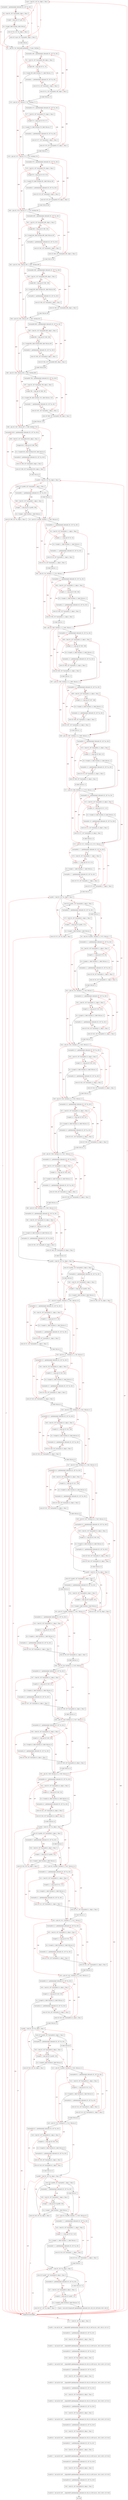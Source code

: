 digraph "CDFG for'func' function" {
	Node0x55ca442d5ae8[shape=record, label="  %.pre = load i32, i32* %a, align 4, !tbaa !2"]
	Node0x55ca442d7030[shape=record, label="  %arrayidx5 = getelementptr inbounds i32, i32* %a, i64 1"]
	Node0x55ca442d70c8[shape=record, label="  %0 = load i32, i32* %arrayidx5, align 4, !tbaa !2"]
	Node0x55ca442d7770[shape=record, label="  %cmp6 = icmp sgt i32 %.pre, %0"]
	Node0x55ca44260db8[shape=record, label="  br i1 %cmp6, label %if.then, label %for.inc"]
	Node0x55ca442d79a0[shape=record, label="  store i32 %0, i32* %a, align 4, !tbaa !2"]
	Node0x55ca442d7a20[shape=record, label="  store i32 %.pre, i32* %arrayidx5, align 4, !tbaa !2"]
	Node0x55ca442d7858[shape=record, label="  br label %for.inc"]
	Node0x55ca442d7aa8[shape=record, label="  %1 = phi i32 [ %0, %for.body3.preheader ], [ %.pre, %if.then ]"]
	Node0x55ca442d7b90[shape=record, label="  %arrayidx5.168 = getelementptr inbounds i32, i32* %a, i64 2"]
	Node0x55ca442d7928[shape=record, label="  %2 = load i32, i32* %arrayidx5.168, align 4, !tbaa !2"]
	Node0x55ca442d7c40[shape=record, label="  %cmp6.169 = icmp sgt i32 %1, %2"]
	Node0x55ca4426c228[shape=record, label="  br i1 %cmp6.169, label %if.then.171, label %for.inc.172"]
	Node0x55ca442d7ff0[shape=record, label="  store i32 %90, i32* %a, align 4, !tbaa !2"]
	Node0x55ca442d8160[shape=record, label="  store i32 %.pre60, i32* %arrayidx5.1, align 4, !tbaa !2"]
	Node0x55ca442d8448[shape=record, label="  br label %for.inc.1"]
	Node0x55ca442d8518[shape=record, label="  %3 = phi i32 [ %.pre60, %if.then.1 ], [ %90, %for.inc.8 ]"]
	Node0x55ca442d85e0[shape=record, label="  %arrayidx5.1.1 = getelementptr inbounds i32, i32* %a, i64 2"]
	Node0x55ca442d8678[shape=record, label="  %4 = load i32, i32* %arrayidx5.1.1, align 4, !tbaa !2"]
	Node0x55ca442d8740[shape=record, label="  %cmp6.1.1 = icmp sgt i32 %3, %4"]
	Node0x55ca4426c348[shape=record, label="  br i1 %cmp6.1.1, label %if.then.1.1, label %for.inc.1.1"]
	Node0x55ca442d8ac0[shape=record, label="  store i32 %75, i32* %a, align 4, !tbaa !2"]
	Node0x55ca442d8c30[shape=record, label="  store i32 %.pre61, i32* %arrayidx5.2, align 4, !tbaa !2"]
	Node0x55ca442d8d78[shape=record, label="  br label %for.inc.2"]
	Node0x55ca442d8e48[shape=record, label="  %5 = phi i32 [ %.pre61, %if.then.2 ], [ %75, %for.inc.1.7 ]"]
	Node0x55ca442d8f10[shape=record, label="  %arrayidx5.2.1 = getelementptr inbounds i32, i32* %a, i64 2"]
	Node0x55ca442d8fa8[shape=record, label="  %6 = load i32, i32* %arrayidx5.2.1, align 4, !tbaa !2"]
	Node0x55ca442d9020[shape=record, label="  %cmp6.2.1 = icmp sgt i32 %5, %6"]
	Node0x55ca4426c468[shape=record, label="  br i1 %cmp6.2.1, label %if.then.2.1, label %for.inc.2.1"]
	Node0x55ca442d96f0[shape=record, label="  store i32 %62, i32* %a, align 4, !tbaa !2"]
	Node0x55ca442d9880[shape=record, label="  store i32 %.pre62, i32* %arrayidx5.3, align 4, !tbaa !2"]
	Node0x55ca442d99c8[shape=record, label="  br label %for.inc.3"]
	Node0x55ca442d9a98[shape=record, label="  %7 = phi i32 [ %.pre62, %if.then.3 ], [ %62, %for.inc.2.6 ]"]
	Node0x55ca442d9b60[shape=record, label="  %arrayidx5.3.1 = getelementptr inbounds i32, i32* %a, i64 2"]
	Node0x55ca442d9bf8[shape=record, label="  %8 = load i32, i32* %arrayidx5.3.1, align 4, !tbaa !2"]
	Node0x55ca442d9c70[shape=record, label="  %cmp6.3.1 = icmp sgt i32 %7, %8"]
	Node0x55ca442d9e98[shape=record, label="  br i1 %cmp6.3.1, label %if.then.3.1, label %for.inc.3.1"]
	Node0x55ca442da060[shape=record, label="  store i32 %51, i32* %a, align 4, !tbaa !2"]
	Node0x55ca442da1f0[shape=record, label="  store i32 %.pre63, i32* %arrayidx5.4, align 4, !tbaa !2"]
	Node0x55ca442da338[shape=record, label="  br label %for.inc.4"]
	Node0x55ca442dac18[shape=record, label="  %9 = phi i32 [ %.pre63, %if.then.4 ], [ %51, %for.inc.3.5 ]"]
	Node0x55ca442dace0[shape=record, label="  %arrayidx5.4.1 = getelementptr inbounds i32, i32* %a, i64 2"]
	Node0x55ca442dad78[shape=record, label="  %10 = load i32, i32* %arrayidx5.4.1, align 4, !tbaa !2"]
	Node0x55ca442dadf0[shape=record, label="  %cmp6.4.1 = icmp sgt i32 %9, %10"]
	Node0x55ca442db068[shape=record, label="  br i1 %cmp6.4.1, label %if.then.4.1, label %for.inc.4.1"]
	Node0x55ca442db230[shape=record, label="  store i32 %42, i32* %a, align 4, !tbaa !2"]
	Node0x55ca442db3c0[shape=record, label="  store i32 %.pre64, i32* %arrayidx5.5, align 4, !tbaa !2"]
	Node0x55ca442db508[shape=record, label="  br label %for.inc.5"]
	Node0x55ca442db5d8[shape=record, label="  %11 = phi i32 [ %.pre64, %if.then.5 ], [ %42, %for.inc.4.4 ]"]
	Node0x55ca442db6a0[shape=record, label="  %arrayidx5.5.1 = getelementptr inbounds i32, i32* %a, i64 2"]
	Node0x55ca442db738[shape=record, label="  %12 = load i32, i32* %arrayidx5.5.1, align 4, !tbaa !2"]
	Node0x55ca442db7b0[shape=record, label="  %cmp6.5.1 = icmp sgt i32 %11, %12"]
	Node0x55ca442dba28[shape=record, label="  br i1 %cmp6.5.1, label %if.then.5.1, label %for.inc.5.1"]
	Node0x55ca442dbbf0[shape=record, label="  store i32 %35, i32* %a, align 4, !tbaa !2"]
	Node0x55ca442dbd80[shape=record, label="  store i32 %.pre65, i32* %arrayidx5.6, align 4, !tbaa !2"]
	Node0x55ca442dbec8[shape=record, label="  br label %for.inc.6"]
	Node0x55ca442dc5b8[shape=record, label="  %13 = phi i32 [ %.pre65, %if.then.6 ], [ %35, %for.inc.5.3 ]"]
	Node0x55ca442dc680[shape=record, label="  %arrayidx5.6.1 = getelementptr inbounds i32, i32* %a, i64 2"]
	Node0x55ca442dc718[shape=record, label="  %14 = load i32, i32* %arrayidx5.6.1, align 4, !tbaa !2"]
	Node0x55ca442dc790[shape=record, label="  %cmp6.6.1 = icmp sgt i32 %13, %14"]
	Node0x55ca442dca08[shape=record, label="  br i1 %cmp6.6.1, label %if.then.6.1, label %for.inc.6.1"]
	Node0x55ca442dcbd0[shape=record, label="  store i32 %30, i32* %a, align 4, !tbaa !2"]
	Node0x55ca442dcd60[shape=record, label="  store i32 %.pre66, i32* %arrayidx5.7, align 4, !tbaa !2"]
	Node0x55ca442dcea8[shape=record, label="  br label %for.inc.7"]
	Node0x55ca442dcf78[shape=record, label="  %15 = phi i32 [ %.pre66, %if.then.7 ], [ %30, %for.inc.6.2 ]"]
	Node0x55ca442dd040[shape=record, label="  %arrayidx5.7.1 = getelementptr inbounds i32, i32* %a, i64 2"]
	Node0x55ca442dd0d8[shape=record, label="  %16 = load i32, i32* %arrayidx5.7.1, align 4, !tbaa !2"]
	Node0x55ca442dd150[shape=record, label="  %cmp6.7.1 = icmp sgt i32 %15, %16"]
	Node0x55ca4426c588[shape=record, label="  br i1 %cmp6.7.1, label %if.then.7.1, label %for.inc.7.1"]
	Node0x55ca442dd500[shape=record, label="  store i32 %27, i32* %a, align 4, !tbaa !2"]
	Node0x55ca442dd690[shape=record, label="  store i32 %.pre67, i32* %arrayidx5.8, align 4, !tbaa !2"]
	Node0x55ca442dd7d8[shape=record, label="  br label %for.inc17.8"]
	Node0x55ca442ddbf0[shape=record, label="  %puts = tail call i32 @puts(i8* getelementptr inbounds ([16 x i8], [16 x i8]* @str, i64 0, i64 0))"]
	Node0x55ca442ddcc8[shape=record, label="  %17 = load i32, i32* %a, align 4, !tbaa !2"]
	Node0x55ca442ddf18[shape=record, label="  %call25 = tail call i32 (i8*, ...) @printf(i8* getelementptr inbounds ([4 x i8], [4 x i8]* @.str.1, i64 0, i64 0), i32 %17)"]
	Node0x55ca442de010[shape=record, label="  %arrayidx24.1 = getelementptr inbounds i32, i32* %a, i64 1"]
	Node0x55ca442de0a8[shape=record, label="  %18 = load i32, i32* %arrayidx24.1, align 4, !tbaa !2"]
	Node0x55ca442de158[shape=record, label="  %call25.1 = tail call i32 (i8*, ...) @printf(i8* getelementptr inbounds ([4 x i8], [4 x i8]* @.str.1, i64 0, i64 0), i32 %18)"]
	Node0x55ca442de260[shape=record, label="  %arrayidx24.2 = getelementptr inbounds i32, i32* %a, i64 2"]
	Node0x55ca442de2f8[shape=record, label="  %19 = load i32, i32* %arrayidx24.2, align 4, !tbaa !2"]
	Node0x55ca442de388[shape=record, label="  %call25.2 = tail call i32 (i8*, ...) @printf(i8* getelementptr inbounds ([4 x i8], [4 x i8]* @.str.1, i64 0, i64 0), i32 %19)"]
	Node0x55ca442de4c0[shape=record, label="  %arrayidx24.3 = getelementptr inbounds i32, i32* %a, i64 3"]
	Node0x55ca442de558[shape=record, label="  %20 = load i32, i32* %arrayidx24.3, align 4, !tbaa !2"]
	Node0x55ca442de5e8[shape=record, label="  %call25.3 = tail call i32 (i8*, ...) @printf(i8* getelementptr inbounds ([4 x i8], [4 x i8]* @.str.1, i64 0, i64 0), i32 %20)"]
	Node0x55ca442de720[shape=record, label="  %arrayidx24.4 = getelementptr inbounds i32, i32* %a, i64 4"]
	Node0x55ca442de7b8[shape=record, label="  %21 = load i32, i32* %arrayidx24.4, align 4, !tbaa !2"]
	Node0x55ca442de848[shape=record, label="  %call25.4 = tail call i32 (i8*, ...) @printf(i8* getelementptr inbounds ([4 x i8], [4 x i8]* @.str.1, i64 0, i64 0), i32 %21)"]
	Node0x55ca442de980[shape=record, label="  %arrayidx24.5 = getelementptr inbounds i32, i32* %a, i64 5"]
	Node0x55ca442da418[shape=record, label="  %22 = load i32, i32* %arrayidx24.5, align 4, !tbaa !2"]
	Node0x55ca442da4a8[shape=record, label="  %call25.5 = tail call i32 (i8*, ...) @printf(i8* getelementptr inbounds ([4 x i8], [4 x i8]* @.str.1, i64 0, i64 0), i32 %22)"]
	Node0x55ca442da5e0[shape=record, label="  %arrayidx24.6 = getelementptr inbounds i32, i32* %a, i64 6"]
	Node0x55ca442da678[shape=record, label="  %23 = load i32, i32* %arrayidx24.6, align 4, !tbaa !2"]
	Node0x55ca442da708[shape=record, label="  %call25.6 = tail call i32 (i8*, ...) @printf(i8* getelementptr inbounds ([4 x i8], [4 x i8]* @.str.1, i64 0, i64 0), i32 %23)"]
	Node0x55ca442da840[shape=record, label="  %arrayidx24.7 = getelementptr inbounds i32, i32* %a, i64 7"]
	Node0x55ca442da8d8[shape=record, label="  %24 = load i32, i32* %arrayidx24.7, align 4, !tbaa !2"]
	Node0x55ca442da968[shape=record, label="  %call25.7 = tail call i32 (i8*, ...) @printf(i8* getelementptr inbounds ([4 x i8], [4 x i8]* @.str.1, i64 0, i64 0), i32 %24)"]
	Node0x55ca442daaa0[shape=record, label="  %arrayidx24.8 = getelementptr inbounds i32, i32* %a, i64 8"]
	Node0x55ca442dab38[shape=record, label="  %25 = load i32, i32* %arrayidx24.8, align 4, !tbaa !2"]
	Node0x55ca442dfa58[shape=record, label="  %call25.8 = tail call i32 (i8*, ...) @printf(i8* getelementptr inbounds ([4 x i8], [4 x i8]* @.str.1, i64 0, i64 0), i32 %25)"]
	Node0x55ca442dfb10[shape=record, label="  %arrayidx24.9 = getelementptr inbounds i32, i32* %a, i64 9"]
	Node0x55ca442dfba8[shape=record, label="  %26 = load i32, i32* %arrayidx24.9, align 4, !tbaa !2"]
	Node0x55ca442dfc38[shape=record, label="  %call25.9 = tail call i32 (i8*, ...) @printf(i8* getelementptr inbounds ([4 x i8], [4 x i8]* @.str.1, i64 0, i64 0), i32 %26)"]
	Node0x55ca442dfd10[shape=record, label="  ret void"]
	Node0x55ca442dfd80[shape=record, label="  %arrayidx.7.1 = getelementptr inbounds i32, i32* %a, i64 1"]
	Node0x55ca442dfe30[shape=record, label="  store i32 %16, i32* %arrayidx.7.1, align 4, !tbaa !2"]
	Node0x55ca442dfeb0[shape=record, label="  store i32 %15, i32* %arrayidx5.7.1, align 4, !tbaa !2"]
	Node0x55ca442dd258[shape=record, label="  br label %for.inc.7.1"]
	Node0x55ca442dd338[shape=record, label="  %.pre67 = load i32, i32* %a, align 4, !tbaa !2"]
	Node0x55ca442dff30[shape=record, label="  %arrayidx5.8 = getelementptr inbounds i32, i32* %a, i64 1"]
	Node0x55ca442dd618[shape=record, label="  %27 = load i32, i32* %arrayidx5.8, align 4, !tbaa !2"]
	Node0x55ca442dffb0[shape=record, label="  %cmp6.8 = icmp sgt i32 %.pre67, %27"]
	Node0x55ca442e0038[shape=record, label="  br i1 %cmp6.8, label %if.then.8, label %for.inc17.8"]
	Node0x55ca442e00b0[shape=record, label="  %arrayidx.6.1 = getelementptr inbounds i32, i32* %a, i64 1"]
	Node0x55ca442e0130[shape=record, label="  store i32 %14, i32* %arrayidx.6.1, align 4, !tbaa !2"]
	Node0x55ca442e01b0[shape=record, label="  store i32 %13, i32* %arrayidx5.6.1, align 4, !tbaa !2"]
	Node0x55ca442dc898[shape=record, label="  br label %for.inc.6.1"]
	Node0x55ca442e0208[shape=record, label="  %28 = phi i32 [ %13, %if.then.6.1 ], [ %14, %for.inc.6 ]"]
	Node0x55ca442e02d0[shape=record, label="  %arrayidx5.6.2 = getelementptr inbounds i32, i32* %a, i64 3"]
	Node0x55ca442dc978[shape=record, label="  %29 = load i32, i32* %arrayidx5.6.2, align 4, !tbaa !2"]
	Node0x55ca442e0350[shape=record, label="  %cmp6.6.2 = icmp sgt i32 %28, %29"]
	Node0x55ca442e0458[shape=record, label="  br i1 %cmp6.6.2, label %if.then.6.2, label %for.inc.6.2"]
	Node0x55ca442e04d0[shape=record, label="  %arrayidx.6.2 = getelementptr inbounds i32, i32* %a, i64 2"]
	Node0x55ca442e0580[shape=record, label="  store i32 %29, i32* %arrayidx.6.2, align 4, !tbaa !2"]
	Node0x55ca442e0600[shape=record, label="  store i32 %28, i32* %arrayidx5.6.2, align 4, !tbaa !2"]
	Node0x55ca442dd418[shape=record, label="  br label %for.inc.6.2"]
	Node0x55ca442dce48[shape=record, label="  %.pre66 = load i32, i32* %a, align 4, !tbaa !2"]
	Node0x55ca442d7140[shape=record, label="  %arrayidx5.7 = getelementptr inbounds i32, i32* %a, i64 1"]
	Node0x55ca442dcce8[shape=record, label="  %30 = load i32, i32* %arrayidx5.7, align 4, !tbaa !2"]
	Node0x55ca442d71c0[shape=record, label="  %cmp6.7 = icmp sgt i32 %.pre66, %30"]
	Node0x55ca442d7268[shape=record, label="  br i1 %cmp6.7, label %if.then.7, label %for.inc.7"]
	Node0x55ca442d72e0[shape=record, label="  %arrayidx.5.1 = getelementptr inbounds i32, i32* %a, i64 1"]
	Node0x55ca442d7360[shape=record, label="  store i32 %12, i32* %arrayidx.5.1, align 4, !tbaa !2"]
	Node0x55ca442d73e0[shape=record, label="  store i32 %11, i32* %arrayidx5.5.1, align 4, !tbaa !2"]
	Node0x55ca442db8b8[shape=record, label="  br label %for.inc.5.1"]
	Node0x55ca442d7438[shape=record, label="  %31 = phi i32 [ %11, %if.then.5.1 ], [ %12, %for.inc.5 ]"]
	Node0x55ca442d7500[shape=record, label="  %arrayidx5.5.2 = getelementptr inbounds i32, i32* %a, i64 3"]
	Node0x55ca442db998[shape=record, label="  %32 = load i32, i32* %arrayidx5.5.2, align 4, !tbaa !2"]
	Node0x55ca442d5df0[shape=record, label="  %cmp6.5.2 = icmp sgt i32 %31, %32"]
	Node0x55ca442dbfd8[shape=record, label="  br i1 %cmp6.5.2, label %if.then.5.2, label %for.inc.5.2"]
	Node0x55ca442dc050[shape=record, label="  %arrayidx.5.2 = getelementptr inbounds i32, i32* %a, i64 2"]
	Node0x55ca442dc100[shape=record, label="  store i32 %32, i32* %arrayidx.5.2, align 4, !tbaa !2"]
	Node0x55ca442dc180[shape=record, label="  store i32 %31, i32* %arrayidx5.5.2, align 4, !tbaa !2"]
	Node0x55ca442dcae8[shape=record, label="  br label %for.inc.5.2"]
	Node0x55ca442dc1d8[shape=record, label="  %33 = phi i32 [ %31, %if.then.5.2 ], [ %32, %for.inc.5.1 ]"]
	Node0x55ca442dc2a0[shape=record, label="  %arrayidx5.5.3 = getelementptr inbounds i32, i32* %a, i64 4"]
	Node0x55ca442d7668[shape=record, label="  %34 = load i32, i32* %arrayidx5.5.3, align 4, !tbaa !2"]
	Node0x55ca442d76e0[shape=record, label="  %cmp6.5.3 = icmp sgt i32 %33, %34"]
	Node0x55ca442dc478[shape=record, label="  br i1 %cmp6.5.3, label %if.then.5.3, label %for.inc.5.3"]
	Node0x55ca442dc4f0[shape=record, label="  %arrayidx.5.3 = getelementptr inbounds i32, i32* %a, i64 3"]
	Node0x55ca442d5e60[shape=record, label="  store i32 %34, i32* %arrayidx.5.3, align 4, !tbaa !2"]
	Node0x55ca442d5ee0[shape=record, label="  store i32 %33, i32* %arrayidx5.5.3, align 4, !tbaa !2"]
	Node0x55ca442dc3e8[shape=record, label="  br label %for.inc.5.3"]
	Node0x55ca442dbe68[shape=record, label="  %.pre65 = load i32, i32* %a, align 4, !tbaa !2"]
	Node0x55ca442d5f60[shape=record, label="  %arrayidx5.6 = getelementptr inbounds i32, i32* %a, i64 1"]
	Node0x55ca442dbd08[shape=record, label="  %35 = load i32, i32* %arrayidx5.6, align 4, !tbaa !2"]
	Node0x55ca442d5fe0[shape=record, label="  %cmp6.6 = icmp sgt i32 %.pre65, %35"]
	Node0x55ca442d6088[shape=record, label="  br i1 %cmp6.6, label %if.then.6, label %for.inc.6"]
	Node0x55ca442d6100[shape=record, label="  %arrayidx.4.1 = getelementptr inbounds i32, i32* %a, i64 1"]
	Node0x55ca442d6180[shape=record, label="  store i32 %10, i32* %arrayidx.4.1, align 4, !tbaa !2"]
	Node0x55ca442d6200[shape=record, label="  store i32 %9, i32* %arrayidx5.4.1, align 4, !tbaa !2"]
	Node0x55ca442daef8[shape=record, label="  br label %for.inc.4.1"]
	Node0x55ca442d6258[shape=record, label="  %36 = phi i32 [ %9, %if.then.4.1 ], [ %10, %for.inc.4 ]"]
	Node0x55ca442d6320[shape=record, label="  %arrayidx5.4.2 = getelementptr inbounds i32, i32* %a, i64 3"]
	Node0x55ca442dafd8[shape=record, label="  %37 = load i32, i32* %arrayidx5.4.2, align 4, !tbaa !2"]
	Node0x55ca442d63a0[shape=record, label="  %cmp6.4.2 = icmp sgt i32 %36, %37"]
	Node0x55ca442d6588[shape=record, label="  br i1 %cmp6.4.2, label %if.then.4.2, label %for.inc.4.2"]
	Node0x55ca442d6600[shape=record, label="  %arrayidx.4.2 = getelementptr inbounds i32, i32* %a, i64 2"]
	Node0x55ca442d66b0[shape=record, label="  store i32 %37, i32* %arrayidx.4.2, align 4, !tbaa !2"]
	Node0x55ca442d6730[shape=record, label="  store i32 %36, i32* %arrayidx5.4.2, align 4, !tbaa !2"]
	Node0x55ca442dbb08[shape=record, label="  br label %for.inc.4.2"]
	Node0x55ca442d6788[shape=record, label="  %38 = phi i32 [ %36, %if.then.4.2 ], [ %37, %for.inc.4.1 ]"]
	Node0x55ca442d6850[shape=record, label="  %arrayidx5.4.3 = getelementptr inbounds i32, i32* %a, i64 4"]
	Node0x55ca442d64f8[shape=record, label="  %39 = load i32, i32* %arrayidx5.4.3, align 4, !tbaa !2"]
	Node0x55ca442d6900[shape=record, label="  %cmp6.4.3 = icmp sgt i32 %38, %39"]
	Node0x55ca442e3c18[shape=record, label="  br i1 %cmp6.4.3, label %if.then.4.3, label %for.inc.4.3"]
	Node0x55ca442e3c90[shape=record, label="  %arrayidx.4.3 = getelementptr inbounds i32, i32* %a, i64 3"]
	Node0x55ca442e3d40[shape=record, label="  store i32 %39, i32* %arrayidx.4.3, align 4, !tbaa !2"]
	Node0x55ca442e3dc0[shape=record, label="  store i32 %38, i32* %arrayidx5.4.3, align 4, !tbaa !2"]
	Node0x55ca442e3aa8[shape=record, label="  br label %for.inc.4.3"]
	Node0x55ca442e3e18[shape=record, label="  %40 = phi i32 [ %38, %if.then.4.3 ], [ %39, %for.inc.4.2 ]"]
	Node0x55ca442e3ee0[shape=record, label="  %arrayidx5.4.4 = getelementptr inbounds i32, i32* %a, i64 5"]
	Node0x55ca442e3b88[shape=record, label="  %41 = load i32, i32* %arrayidx5.4.4, align 4, !tbaa !2"]
	Node0x55ca442e3f90[shape=record, label="  %cmp6.4.4 = icmp sgt i32 %40, %41"]
	Node0x55ca442e4128[shape=record, label="  br i1 %cmp6.4.4, label %if.then.4.4, label %for.inc.4.4"]
	Node0x55ca442e41a0[shape=record, label="  %arrayidx.4.4 = getelementptr inbounds i32, i32* %a, i64 4"]
	Node0x55ca442e4250[shape=record, label="  store i32 %41, i32* %arrayidx.4.4, align 4, !tbaa !2"]
	Node0x55ca442e42d0[shape=record, label="  store i32 %40, i32* %arrayidx5.4.4, align 4, !tbaa !2"]
	Node0x55ca442e4098[shape=record, label="  br label %for.inc.4.4"]
	Node0x55ca442db4a8[shape=record, label="  %.pre64 = load i32, i32* %a, align 4, !tbaa !2"]
	Node0x55ca442e4350[shape=record, label="  %arrayidx5.5 = getelementptr inbounds i32, i32* %a, i64 1"]
	Node0x55ca442db348[shape=record, label="  %42 = load i32, i32* %arrayidx5.5, align 4, !tbaa !2"]
	Node0x55ca442e43d0[shape=record, label="  %cmp6.5 = icmp sgt i32 %.pre64, %42"]
	Node0x55ca442e4478[shape=record, label="  br i1 %cmp6.5, label %if.then.5, label %for.inc.5"]
	Node0x55ca442e44f0[shape=record, label="  %arrayidx.3.1 = getelementptr inbounds i32, i32* %a, i64 1"]
	Node0x55ca442e4570[shape=record, label="  store i32 %8, i32* %arrayidx.3.1, align 4, !tbaa !2"]
	Node0x55ca442e45f0[shape=record, label="  store i32 %7, i32* %arrayidx5.3.1, align 4, !tbaa !2"]
	Node0x55ca442d9d28[shape=record, label="  br label %for.inc.3.1"]
	Node0x55ca442e4648[shape=record, label="  %43 = phi i32 [ %7, %if.then.3.1 ], [ %8, %for.inc.3 ]"]
	Node0x55ca442e4710[shape=record, label="  %arrayidx5.3.2 = getelementptr inbounds i32, i32* %a, i64 3"]
	Node0x55ca442d9e08[shape=record, label="  %44 = load i32, i32* %arrayidx5.3.2, align 4, !tbaa !2"]
	Node0x55ca442e4790[shape=record, label="  %cmp6.3.2 = icmp sgt i32 %43, %44"]
	Node0x55ca442e4978[shape=record, label="  br i1 %cmp6.3.2, label %if.then.3.2, label %for.inc.3.2"]
	Node0x55ca442e49f0[shape=record, label="  %arrayidx.3.2 = getelementptr inbounds i32, i32* %a, i64 2"]
	Node0x55ca442e4aa0[shape=record, label="  store i32 %44, i32* %arrayidx.3.2, align 4, !tbaa !2"]
	Node0x55ca442e4b20[shape=record, label="  store i32 %43, i32* %arrayidx5.3.2, align 4, !tbaa !2"]
	Node0x55ca442db148[shape=record, label="  br label %for.inc.3.2"]
	Node0x55ca442e4b78[shape=record, label="  %45 = phi i32 [ %43, %if.then.3.2 ], [ %44, %for.inc.3.1 ]"]
	Node0x55ca442e4c40[shape=record, label="  %arrayidx5.3.3 = getelementptr inbounds i32, i32* %a, i64 4"]
	Node0x55ca442e48e8[shape=record, label="  %46 = load i32, i32* %arrayidx5.3.3, align 4, !tbaa !2"]
	Node0x55ca442e4cf0[shape=record, label="  %cmp6.3.3 = icmp sgt i32 %45, %46"]
	Node0x55ca442e4f68[shape=record, label="  br i1 %cmp6.3.3, label %if.then.3.3, label %for.inc.3.3"]
	Node0x55ca442e4fe0[shape=record, label="  %arrayidx.3.3 = getelementptr inbounds i32, i32* %a, i64 3"]
	Node0x55ca442e5090[shape=record, label="  store i32 %46, i32* %arrayidx.3.3, align 4, !tbaa !2"]
	Node0x55ca442e5110[shape=record, label="  store i32 %45, i32* %arrayidx5.3.3, align 4, !tbaa !2"]
	Node0x55ca442e4df8[shape=record, label="  br label %for.inc.3.3"]
	Node0x55ca442e5168[shape=record, label="  %47 = phi i32 [ %45, %if.then.3.3 ], [ %46, %for.inc.3.2 ]"]
	Node0x55ca442e5230[shape=record, label="  %arrayidx5.3.4 = getelementptr inbounds i32, i32* %a, i64 5"]
	Node0x55ca442e4ed8[shape=record, label="  %48 = load i32, i32* %arrayidx5.3.4, align 4, !tbaa !2"]
	Node0x55ca442e52e0[shape=record, label="  %cmp6.3.4 = icmp sgt i32 %47, %48"]
	Node0x55ca442e5558[shape=record, label="  br i1 %cmp6.3.4, label %if.then.3.4, label %for.inc.3.4"]
	Node0x55ca442e55d0[shape=record, label="  %arrayidx.3.4 = getelementptr inbounds i32, i32* %a, i64 4"]
	Node0x55ca442e5680[shape=record, label="  store i32 %48, i32* %arrayidx.3.4, align 4, !tbaa !2"]
	Node0x55ca442e5700[shape=record, label="  store i32 %47, i32* %arrayidx5.3.4, align 4, !tbaa !2"]
	Node0x55ca442e53e8[shape=record, label="  br label %for.inc.3.4"]
	Node0x55ca442e5758[shape=record, label="  %49 = phi i32 [ %47, %if.then.3.4 ], [ %48, %for.inc.3.3 ]"]
	Node0x55ca442e5820[shape=record, label="  %arrayidx5.3.5 = getelementptr inbounds i32, i32* %a, i64 6"]
	Node0x55ca442e54c8[shape=record, label="  %50 = load i32, i32* %arrayidx5.3.5, align 4, !tbaa !2"]
	Node0x55ca442e58d0[shape=record, label="  %cmp6.3.5 = icmp sgt i32 %49, %50"]
	Node0x55ca442e5a68[shape=record, label="  br i1 %cmp6.3.5, label %if.then.3.5, label %for.inc.3.5"]
	Node0x55ca442e5ae0[shape=record, label="  %arrayidx.3.5 = getelementptr inbounds i32, i32* %a, i64 5"]
	Node0x55ca442e5b90[shape=record, label="  store i32 %50, i32* %arrayidx.3.5, align 4, !tbaa !2"]
	Node0x55ca442e5c10[shape=record, label="  store i32 %49, i32* %arrayidx5.3.5, align 4, !tbaa !2"]
	Node0x55ca442e59d8[shape=record, label="  br label %for.inc.3.5"]
	Node0x55ca442da2d8[shape=record, label="  %.pre63 = load i32, i32* %a, align 4, !tbaa !2"]
	Node0x55ca442e5c90[shape=record, label="  %arrayidx5.4 = getelementptr inbounds i32, i32* %a, i64 1"]
	Node0x55ca442da178[shape=record, label="  %51 = load i32, i32* %arrayidx5.4, align 4, !tbaa !2"]
	Node0x55ca442e5d10[shape=record, label="  %cmp6.4 = icmp sgt i32 %.pre63, %51"]
	Node0x55ca442e5db8[shape=record, label="  br i1 %cmp6.4, label %if.then.4, label %for.inc.4"]
	Node0x55ca442e5e30[shape=record, label="  %arrayidx.2.1 = getelementptr inbounds i32, i32* %a, i64 1"]
	Node0x55ca442e5eb0[shape=record, label="  store i32 %6, i32* %arrayidx.2.1, align 4, !tbaa !2"]
	Node0x55ca442e5f30[shape=record, label="  store i32 %5, i32* %arrayidx5.2.1, align 4, !tbaa !2"]
	Node0x55ca442d9128[shape=record, label="  br label %for.inc.2.1"]
	Node0x55ca442e5f88[shape=record, label="  %52 = phi i32 [ %5, %if.then.2.1 ], [ %6, %for.inc.2 ]"]
	Node0x55ca442e6050[shape=record, label="  %arrayidx5.2.2 = getelementptr inbounds i32, i32* %a, i64 3"]
	Node0x55ca442d9528[shape=record, label="  %53 = load i32, i32* %arrayidx5.2.2, align 4, !tbaa !2"]
	Node0x55ca442e60d0[shape=record, label="  %cmp6.2.2 = icmp sgt i32 %52, %53"]
	Node0x55ca442e62b8[shape=record, label="  br i1 %cmp6.2.2, label %if.then.2.2, label %for.inc.2.2"]
	Node0x55ca442e6330[shape=record, label="  %arrayidx.2.2 = getelementptr inbounds i32, i32* %a, i64 2"]
	Node0x55ca442e63e0[shape=record, label="  store i32 %53, i32* %arrayidx.2.2, align 4, !tbaa !2"]
	Node0x55ca442e6460[shape=record, label="  store i32 %52, i32* %arrayidx5.2.2, align 4, !tbaa !2"]
	Node0x55ca442d9f78[shape=record, label="  br label %for.inc.2.2"]
	Node0x55ca442e64b8[shape=record, label="  %54 = phi i32 [ %52, %if.then.2.2 ], [ %53, %for.inc.2.1 ]"]
	Node0x55ca442e6580[shape=record, label="  %arrayidx5.2.3 = getelementptr inbounds i32, i32* %a, i64 4"]
	Node0x55ca442e6228[shape=record, label="  %55 = load i32, i32* %arrayidx5.2.3, align 4, !tbaa !2"]
	Node0x55ca442e6630[shape=record, label="  %cmp6.2.3 = icmp sgt i32 %54, %55"]
	Node0x55ca442e68a8[shape=record, label="  br i1 %cmp6.2.3, label %if.then.2.3, label %for.inc.2.3"]
	Node0x55ca442e6920[shape=record, label="  %arrayidx.2.3 = getelementptr inbounds i32, i32* %a, i64 3"]
	Node0x55ca442e69d0[shape=record, label="  store i32 %55, i32* %arrayidx.2.3, align 4, !tbaa !2"]
	Node0x55ca442e0680[shape=record, label="  store i32 %54, i32* %arrayidx5.2.3, align 4, !tbaa !2"]
	Node0x55ca442e6738[shape=record, label="  br label %for.inc.2.3"]
	Node0x55ca442e06d8[shape=record, label="  %56 = phi i32 [ %54, %if.then.2.3 ], [ %55, %for.inc.2.2 ]"]
	Node0x55ca442e07a0[shape=record, label="  %arrayidx5.2.4 = getelementptr inbounds i32, i32* %a, i64 5"]
	Node0x55ca442e6818[shape=record, label="  %57 = load i32, i32* %arrayidx5.2.4, align 4, !tbaa !2"]
	Node0x55ca442e0850[shape=record, label="  %cmp6.2.4 = icmp sgt i32 %56, %57"]
	Node0x55ca442e0ac8[shape=record, label="  br i1 %cmp6.2.4, label %if.then.2.4, label %for.inc.2.4"]
	Node0x55ca442e0b40[shape=record, label="  %arrayidx.2.4 = getelementptr inbounds i32, i32* %a, i64 4"]
	Node0x55ca442e0bf0[shape=record, label="  store i32 %57, i32* %arrayidx.2.4, align 4, !tbaa !2"]
	Node0x55ca442e0c70[shape=record, label="  store i32 %56, i32* %arrayidx5.2.4, align 4, !tbaa !2"]
	Node0x55ca442e0958[shape=record, label="  br label %for.inc.2.4"]
	Node0x55ca442e0cc8[shape=record, label="  %58 = phi i32 [ %56, %if.then.2.4 ], [ %57, %for.inc.2.3 ]"]
	Node0x55ca442e0d90[shape=record, label="  %arrayidx5.2.5 = getelementptr inbounds i32, i32* %a, i64 6"]
	Node0x55ca442e0a38[shape=record, label="  %59 = load i32, i32* %arrayidx5.2.5, align 4, !tbaa !2"]
	Node0x55ca442e0e40[shape=record, label="  %cmp6.2.5 = icmp sgt i32 %58, %59"]
	Node0x55ca442e10b8[shape=record, label="  br i1 %cmp6.2.5, label %if.then.2.5, label %for.inc.2.5"]
	Node0x55ca442e1130[shape=record, label="  %arrayidx.2.5 = getelementptr inbounds i32, i32* %a, i64 5"]
	Node0x55ca442e11e0[shape=record, label="  store i32 %59, i32* %arrayidx.2.5, align 4, !tbaa !2"]
	Node0x55ca442e1260[shape=record, label="  store i32 %58, i32* %arrayidx5.2.5, align 4, !tbaa !2"]
	Node0x55ca442e0f48[shape=record, label="  br label %for.inc.2.5"]
	Node0x55ca442e12b8[shape=record, label="  %60 = phi i32 [ %58, %if.then.2.5 ], [ %59, %for.inc.2.4 ]"]
	Node0x55ca442e1380[shape=record, label="  %arrayidx5.2.6 = getelementptr inbounds i32, i32* %a, i64 7"]
	Node0x55ca442e1028[shape=record, label="  %61 = load i32, i32* %arrayidx5.2.6, align 4, !tbaa !2"]
	Node0x55ca442e1430[shape=record, label="  %cmp6.2.6 = icmp sgt i32 %60, %61"]
	Node0x55ca442e15c8[shape=record, label="  br i1 %cmp6.2.6, label %if.then.2.6, label %for.inc.2.6"]
	Node0x55ca442e1640[shape=record, label="  %arrayidx.2.6 = getelementptr inbounds i32, i32* %a, i64 6"]
	Node0x55ca442e16f0[shape=record, label="  store i32 %61, i32* %arrayidx.2.6, align 4, !tbaa !2"]
	Node0x55ca442e1770[shape=record, label="  store i32 %60, i32* %arrayidx5.2.6, align 4, !tbaa !2"]
	Node0x55ca442e1538[shape=record, label="  br label %for.inc.2.6"]
	Node0x55ca442d9968[shape=record, label="  %.pre62 = load i32, i32* %a, align 4, !tbaa !2"]
	Node0x55ca442e17f0[shape=record, label="  %arrayidx5.3 = getelementptr inbounds i32, i32* %a, i64 1"]
	Node0x55ca442d9808[shape=record, label="  %62 = load i32, i32* %arrayidx5.3, align 4, !tbaa !2"]
	Node0x55ca442e1870[shape=record, label="  %cmp6.3 = icmp sgt i32 %.pre62, %62"]
	Node0x55ca442e1918[shape=record, label="  br i1 %cmp6.3, label %if.then.3, label %for.inc.3"]
	Node0x55ca442e1990[shape=record, label="  %arrayidx.1.1 = getelementptr inbounds i32, i32* %a, i64 1"]
	Node0x55ca442e1a10[shape=record, label="  store i32 %4, i32* %arrayidx.1.1, align 4, !tbaa !2"]
	Node0x55ca442e1a90[shape=record, label="  store i32 %3, i32* %arrayidx5.1.1, align 4, !tbaa !2"]
	Node0x55ca442d8818[shape=record, label="  br label %for.inc.1.1"]
	Node0x55ca442e1ae8[shape=record, label="  %63 = phi i32 [ %3, %if.then.1.1 ], [ %4, %for.inc.1 ]"]
	Node0x55ca442e1bb0[shape=record, label="  %arrayidx5.1.2 = getelementptr inbounds i32, i32* %a, i64 3"]
	Node0x55ca442d88f8[shape=record, label="  %64 = load i32, i32* %arrayidx5.1.2, align 4, !tbaa !2"]
	Node0x55ca442e2040[shape=record, label="  %cmp6.1.2 = icmp sgt i32 %63, %64"]
	Node0x55ca442e2228[shape=record, label="  br i1 %cmp6.1.2, label %if.then.1.2, label %for.inc.1.2"]
	Node0x55ca442e22a0[shape=record, label="  %arrayidx.1.2 = getelementptr inbounds i32, i32* %a, i64 2"]
	Node0x55ca442e2350[shape=record, label="  store i32 %64, i32* %arrayidx.1.2, align 4, !tbaa !2"]
	Node0x55ca442e23d0[shape=record, label="  store i32 %63, i32* %arrayidx5.1.2, align 4, !tbaa !2"]
	Node0x55ca442d9608[shape=record, label="  br label %for.inc.1.2"]
	Node0x55ca442e2428[shape=record, label="  %65 = phi i32 [ %63, %if.then.1.2 ], [ %64, %for.inc.1.1 ]"]
	Node0x55ca442e24f0[shape=record, label="  %arrayidx5.1.3 = getelementptr inbounds i32, i32* %a, i64 4"]
	Node0x55ca442e2198[shape=record, label="  %66 = load i32, i32* %arrayidx5.1.3, align 4, !tbaa !2"]
	Node0x55ca442e25a0[shape=record, label="  %cmp6.1.3 = icmp sgt i32 %65, %66"]
	Node0x55ca442e2818[shape=record, label="  br i1 %cmp6.1.3, label %if.then.1.3, label %for.inc.1.3"]
	Node0x55ca442e2890[shape=record, label="  %arrayidx.1.3 = getelementptr inbounds i32, i32* %a, i64 3"]
	Node0x55ca442e2940[shape=record, label="  store i32 %66, i32* %arrayidx.1.3, align 4, !tbaa !2"]
	Node0x55ca442e29c0[shape=record, label="  store i32 %65, i32* %arrayidx5.1.3, align 4, !tbaa !2"]
	Node0x55ca442e26a8[shape=record, label="  br label %for.inc.1.3"]
	Node0x55ca442e2a18[shape=record, label="  %67 = phi i32 [ %65, %if.then.1.3 ], [ %66, %for.inc.1.2 ]"]
	Node0x55ca442e2ae0[shape=record, label="  %arrayidx5.1.4 = getelementptr inbounds i32, i32* %a, i64 5"]
	Node0x55ca442e2788[shape=record, label="  %68 = load i32, i32* %arrayidx5.1.4, align 4, !tbaa !2"]
	Node0x55ca442e2b90[shape=record, label="  %cmp6.1.4 = icmp sgt i32 %67, %68"]
	Node0x55ca442e2e08[shape=record, label="  br i1 %cmp6.1.4, label %if.then.1.4, label %for.inc.1.4"]
	Node0x55ca442dea30[shape=record, label="  %arrayidx.1.4 = getelementptr inbounds i32, i32* %a, i64 4"]
	Node0x55ca442deae0[shape=record, label="  store i32 %68, i32* %arrayidx.1.4, align 4, !tbaa !2"]
	Node0x55ca442deb60[shape=record, label="  store i32 %67, i32* %arrayidx5.1.4, align 4, !tbaa !2"]
	Node0x55ca442e2c98[shape=record, label="  br label %for.inc.1.4"]
	Node0x55ca442debb8[shape=record, label="  %69 = phi i32 [ %67, %if.then.1.4 ], [ %68, %for.inc.1.3 ]"]
	Node0x55ca442dec80[shape=record, label="  %arrayidx5.1.5 = getelementptr inbounds i32, i32* %a, i64 6"]
	Node0x55ca442e2d78[shape=record, label="  %70 = load i32, i32* %arrayidx5.1.5, align 4, !tbaa !2"]
	Node0x55ca442e2e80[shape=record, label="  %cmp6.1.5 = icmp sgt i32 %69, %70"]
	Node0x55ca442e30f8[shape=record, label="  br i1 %cmp6.1.5, label %if.then.1.5, label %for.inc.1.5"]
	Node0x55ca442e3170[shape=record, label="  %arrayidx.1.5 = getelementptr inbounds i32, i32* %a, i64 5"]
	Node0x55ca442e3220[shape=record, label="  store i32 %70, i32* %arrayidx.1.5, align 4, !tbaa !2"]
	Node0x55ca442e32a0[shape=record, label="  store i32 %69, i32* %arrayidx5.1.5, align 4, !tbaa !2"]
	Node0x55ca442e2f88[shape=record, label="  br label %for.inc.1.5"]
	Node0x55ca442e32f8[shape=record, label="  %71 = phi i32 [ %69, %if.then.1.5 ], [ %70, %for.inc.1.4 ]"]
	Node0x55ca442e33c0[shape=record, label="  %arrayidx5.1.6 = getelementptr inbounds i32, i32* %a, i64 7"]
	Node0x55ca442e3068[shape=record, label="  %72 = load i32, i32* %arrayidx5.1.6, align 4, !tbaa !2"]
	Node0x55ca442e3470[shape=record, label="  %cmp6.1.6 = icmp sgt i32 %71, %72"]
	Node0x55ca442e36e8[shape=record, label="  br i1 %cmp6.1.6, label %if.then.1.6, label %for.inc.1.6"]
	Node0x55ca442e3760[shape=record, label="  %arrayidx.1.6 = getelementptr inbounds i32, i32* %a, i64 6"]
	Node0x55ca442e3810[shape=record, label="  store i32 %72, i32* %arrayidx.1.6, align 4, !tbaa !2"]
	Node0x55ca442e3890[shape=record, label="  store i32 %71, i32* %arrayidx5.1.6, align 4, !tbaa !2"]
	Node0x55ca442e3578[shape=record, label="  br label %for.inc.1.6"]
	Node0x55ca442e38e8[shape=record, label="  %73 = phi i32 [ %71, %if.then.1.6 ], [ %72, %for.inc.1.5 ]"]
	Node0x55ca442e39b0[shape=record, label="  %arrayidx5.1.7 = getelementptr inbounds i32, i32* %a, i64 8"]
	Node0x55ca442e3658[shape=record, label="  %74 = load i32, i32* %arrayidx5.1.7, align 4, !tbaa !2"]
	Node0x55ca442ded30[shape=record, label="  %cmp6.1.7 = icmp sgt i32 %73, %74"]
	Node0x55ca442dee68[shape=record, label="  br i1 %cmp6.1.7, label %if.then.1.7, label %for.inc.1.7"]
	Node0x55ca442deee0[shape=record, label="  %arrayidx.1.7 = getelementptr inbounds i32, i32* %a, i64 7"]
	Node0x55ca442def90[shape=record, label="  store i32 %74, i32* %arrayidx.1.7, align 4, !tbaa !2"]
	Node0x55ca442df010[shape=record, label="  store i32 %73, i32* %arrayidx5.1.7, align 4, !tbaa !2"]
	Node0x55ca442e3a48[shape=record, label="  br label %for.inc.1.7"]
	Node0x55ca442d8d18[shape=record, label="  %.pre61 = load i32, i32* %a, align 4, !tbaa !2"]
	Node0x55ca442df090[shape=record, label="  %arrayidx5.2 = getelementptr inbounds i32, i32* %a, i64 1"]
	Node0x55ca442d8bb8[shape=record, label="  %75 = load i32, i32* %arrayidx5.2, align 4, !tbaa !2"]
	Node0x55ca442df110[shape=record, label="  %cmp6.2 = icmp sgt i32 %.pre61, %75"]
	Node0x55ca442df1b8[shape=record, label="  br i1 %cmp6.2, label %if.then.2, label %for.inc.2"]
	Node0x55ca442df230[shape=record, label="  %arrayidx.1 = getelementptr inbounds i32, i32* %a, i64 1"]
	Node0x55ca442df2b0[shape=record, label="  store i32 %2, i32* %arrayidx.1, align 4, !tbaa !2"]
	Node0x55ca442df330[shape=record, label="  store i32 %1, i32* %arrayidx5.168, align 4, !tbaa !2"]
	Node0x55ca442d7d48[shape=record, label="  br label %for.inc.172"]
	Node0x55ca442df388[shape=record, label="  %76 = phi i32 [ %2, %for.inc ], [ %1, %if.then.171 ]"]
	Node0x55ca442df450[shape=record, label="  %arrayidx5.273 = getelementptr inbounds i32, i32* %a, i64 3"]
	Node0x55ca442d7e28[shape=record, label="  %77 = load i32, i32* %arrayidx5.273, align 4, !tbaa !2"]
	Node0x55ca442df4d0[shape=record, label="  %cmp6.274 = icmp sgt i32 %76, %77"]
	Node0x55ca442df6b8[shape=record, label="  br i1 %cmp6.274, label %if.then.276, label %for.inc.277"]
	Node0x55ca442df730[shape=record, label="  %arrayidx.2 = getelementptr inbounds i32, i32* %a, i64 2"]
	Node0x55ca442df7e0[shape=record, label="  store i32 %77, i32* %arrayidx.2, align 4, !tbaa !2"]
	Node0x55ca442df860[shape=record, label="  store i32 %76, i32* %arrayidx5.273, align 4, !tbaa !2"]
	Node0x55ca442d89d8[shape=record, label="  br label %for.inc.277"]
	Node0x55ca442df8b8[shape=record, label="  %78 = phi i32 [ %77, %for.inc.172 ], [ %76, %if.then.276 ]"]
	Node0x55ca442df980[shape=record, label="  %arrayidx5.378 = getelementptr inbounds i32, i32* %a, i64 4"]
	Node0x55ca442df628[shape=record, label="  %79 = load i32, i32* %arrayidx5.378, align 4, !tbaa !2"]
	Node0x55ca442efac0[shape=record, label="  %cmp6.379 = icmp sgt i32 %78, %79"]
	Node0x55ca442efd38[shape=record, label="  br i1 %cmp6.379, label %if.then.381, label %for.inc.382"]
	Node0x55ca442efdb0[shape=record, label="  %arrayidx.3 = getelementptr inbounds i32, i32* %a, i64 3"]
	Node0x55ca442efe60[shape=record, label="  store i32 %79, i32* %arrayidx.3, align 4, !tbaa !2"]
	Node0x55ca442efee0[shape=record, label="  store i32 %78, i32* %arrayidx5.378, align 4, !tbaa !2"]
	Node0x55ca442efbc8[shape=record, label="  br label %for.inc.382"]
	Node0x55ca442eff38[shape=record, label="  %80 = phi i32 [ %79, %for.inc.277 ], [ %78, %if.then.381 ]"]
	Node0x55ca442f0000[shape=record, label="  %arrayidx5.483 = getelementptr inbounds i32, i32* %a, i64 5"]
	Node0x55ca442efca8[shape=record, label="  %81 = load i32, i32* %arrayidx5.483, align 4, !tbaa !2"]
	Node0x55ca442f00b0[shape=record, label="  %cmp6.484 = icmp sgt i32 %80, %81"]
	Node0x55ca442f0328[shape=record, label="  br i1 %cmp6.484, label %if.then.486, label %for.inc.487"]
	Node0x55ca442f03a0[shape=record, label="  %arrayidx.4 = getelementptr inbounds i32, i32* %a, i64 4"]
	Node0x55ca442f0450[shape=record, label="  store i32 %81, i32* %arrayidx.4, align 4, !tbaa !2"]
	Node0x55ca442f04d0[shape=record, label="  store i32 %80, i32* %arrayidx5.483, align 4, !tbaa !2"]
	Node0x55ca442f01b8[shape=record, label="  br label %for.inc.487"]
	Node0x55ca442f0528[shape=record, label="  %82 = phi i32 [ %81, %for.inc.382 ], [ %80, %if.then.486 ]"]
	Node0x55ca442f05f0[shape=record, label="  %arrayidx5.588 = getelementptr inbounds i32, i32* %a, i64 6"]
	Node0x55ca442f0298[shape=record, label="  %83 = load i32, i32* %arrayidx5.588, align 4, !tbaa !2"]
	Node0x55ca442f06a0[shape=record, label="  %cmp6.589 = icmp sgt i32 %82, %83"]
	Node0x55ca442f0918[shape=record, label="  br i1 %cmp6.589, label %if.then.591, label %for.inc.592"]
	Node0x55ca442f0990[shape=record, label="  %arrayidx.5 = getelementptr inbounds i32, i32* %a, i64 5"]
	Node0x55ca442f0a40[shape=record, label="  store i32 %83, i32* %arrayidx.5, align 4, !tbaa !2"]
	Node0x55ca442f0ac0[shape=record, label="  store i32 %82, i32* %arrayidx5.588, align 4, !tbaa !2"]
	Node0x55ca442f07a8[shape=record, label="  br label %for.inc.592"]
	Node0x55ca442f0b18[shape=record, label="  %84 = phi i32 [ %83, %for.inc.487 ], [ %82, %if.then.591 ]"]
	Node0x55ca442f0be0[shape=record, label="  %arrayidx5.693 = getelementptr inbounds i32, i32* %a, i64 7"]
	Node0x55ca442f0888[shape=record, label="  %85 = load i32, i32* %arrayidx5.693, align 4, !tbaa !2"]
	Node0x55ca442f0c90[shape=record, label="  %cmp6.694 = icmp sgt i32 %84, %85"]
	Node0x55ca442f0f08[shape=record, label="  br i1 %cmp6.694, label %if.then.696, label %for.inc.697"]
	Node0x55ca442f0f80[shape=record, label="  %arrayidx.6 = getelementptr inbounds i32, i32* %a, i64 6"]
	Node0x55ca442f1030[shape=record, label="  store i32 %85, i32* %arrayidx.6, align 4, !tbaa !2"]
	Node0x55ca442f10b0[shape=record, label="  store i32 %84, i32* %arrayidx5.693, align 4, !tbaa !2"]
	Node0x55ca442f0d98[shape=record, label="  br label %for.inc.697"]
	Node0x55ca442f1108[shape=record, label="  %86 = phi i32 [ %85, %for.inc.592 ], [ %84, %if.then.696 ]"]
	Node0x55ca442f11d0[shape=record, label="  %arrayidx5.798 = getelementptr inbounds i32, i32* %a, i64 8"]
	Node0x55ca442f0e78[shape=record, label="  %87 = load i32, i32* %arrayidx5.798, align 4, !tbaa !2"]
	Node0x55ca442f1280[shape=record, label="  %cmp6.799 = icmp sgt i32 %86, %87"]
	Node0x55ca442f14f8[shape=record, label="  br i1 %cmp6.799, label %if.then.7101, label %for.inc.7102"]
	Node0x55ca442f1570[shape=record, label="  %arrayidx.7 = getelementptr inbounds i32, i32* %a, i64 7"]
	Node0x55ca442f1620[shape=record, label="  store i32 %87, i32* %arrayidx.7, align 4, !tbaa !2"]
	Node0x55ca442f16a0[shape=record, label="  store i32 %86, i32* %arrayidx5.798, align 4, !tbaa !2"]
	Node0x55ca442f1388[shape=record, label="  br label %for.inc.7102"]
	Node0x55ca442f16f8[shape=record, label="  %88 = phi i32 [ %87, %for.inc.697 ], [ %86, %if.then.7101 ]"]
	Node0x55ca442f17c0[shape=record, label="  %arrayidx5.8103 = getelementptr inbounds i32, i32* %a, i64 9"]
	Node0x55ca442f1468[shape=record, label="  %89 = load i32, i32* %arrayidx5.8103, align 4, !tbaa !2"]
	Node0x55ca442f1870[shape=record, label="  %cmp6.8104 = icmp sgt i32 %88, %89"]
	Node0x55ca442f1a08[shape=record, label="  br i1 %cmp6.8104, label %if.then.8105, label %for.inc.8"]
	Node0x55ca442f1a80[shape=record, label="  %arrayidx.8 = getelementptr inbounds i32, i32* %a, i64 8"]
	Node0x55ca442f1b30[shape=record, label="  store i32 %89, i32* %arrayidx.8, align 4, !tbaa !2"]
	Node0x55ca442f1bb0[shape=record, label="  store i32 %88, i32* %arrayidx5.8103, align 4, !tbaa !2"]
	Node0x55ca442f1978[shape=record, label="  br label %for.inc.8"]
	Node0x55ca442d83e8[shape=record, label="  %.pre60 = load i32, i32* %a, align 4, !tbaa !2"]
	Node0x55ca442f1c30[shape=record, label="  %arrayidx5.1 = getelementptr inbounds i32, i32* %a, i64 1"]
	Node0x55ca442d80e8[shape=record, label="  %90 = load i32, i32* %arrayidx5.1, align 4, !tbaa !2"]
	Node0x55ca442f1cb0[shape=record, label="  %cmp6.1 = icmp sgt i32 %.pre60, %90"]
	Node0x55ca442f1d58[shape=record, label="  br i1 %cmp6.1, label %if.then.1, label %for.inc.1"]
	Node0x55ca442d5ae8 -> Node0x55ca442d7030
	Node0x55ca442d7030 -> Node0x55ca442d70c8
	Node0x55ca442d70c8 -> Node0x55ca442d7770
	Node0x55ca442d7770 -> Node0x55ca44260db8
	Node0x55ca44260db8 -> Node0x55ca442d79a0
	Node0x55ca44260db8 -> Node0x55ca442d7aa8
	Node0x55ca442d79a0 -> Node0x55ca442d7a20
	Node0x55ca442d7a20 -> Node0x55ca442d7858
	Node0x55ca442d7858 -> Node0x55ca442d7aa8
	Node0x55ca442d7aa8 -> Node0x55ca442d7b90
	Node0x55ca442d7b90 -> Node0x55ca442d7928
	Node0x55ca442d7928 -> Node0x55ca442d7c40
	Node0x55ca442d7c40 -> Node0x55ca4426c228
	Node0x55ca4426c228 -> Node0x55ca442df230
	Node0x55ca4426c228 -> Node0x55ca442df388
	Node0x55ca442d7ff0 -> Node0x55ca442d8160
	Node0x55ca442d8160 -> Node0x55ca442d8448
	Node0x55ca442d8448 -> Node0x55ca442d8518
	Node0x55ca442d8518 -> Node0x55ca442d85e0
	Node0x55ca442d85e0 -> Node0x55ca442d8678
	Node0x55ca442d8678 -> Node0x55ca442d8740
	Node0x55ca442d8740 -> Node0x55ca4426c348
	Node0x55ca4426c348 -> Node0x55ca442e1990
	Node0x55ca4426c348 -> Node0x55ca442e1ae8
	Node0x55ca442d8ac0 -> Node0x55ca442d8c30
	Node0x55ca442d8c30 -> Node0x55ca442d8d78
	Node0x55ca442d8d78 -> Node0x55ca442d8e48
	Node0x55ca442d8e48 -> Node0x55ca442d8f10
	Node0x55ca442d8f10 -> Node0x55ca442d8fa8
	Node0x55ca442d8fa8 -> Node0x55ca442d9020
	Node0x55ca442d9020 -> Node0x55ca4426c468
	Node0x55ca4426c468 -> Node0x55ca442e5e30
	Node0x55ca4426c468 -> Node0x55ca442e5f88
	Node0x55ca442d96f0 -> Node0x55ca442d9880
	Node0x55ca442d9880 -> Node0x55ca442d99c8
	Node0x55ca442d99c8 -> Node0x55ca442d9a98
	Node0x55ca442d9a98 -> Node0x55ca442d9b60
	Node0x55ca442d9b60 -> Node0x55ca442d9bf8
	Node0x55ca442d9bf8 -> Node0x55ca442d9c70
	Node0x55ca442d9c70 -> Node0x55ca442d9e98
	Node0x55ca442d9e98 -> Node0x55ca442e44f0
	Node0x55ca442d9e98 -> Node0x55ca442e4648
	Node0x55ca442da060 -> Node0x55ca442da1f0
	Node0x55ca442da1f0 -> Node0x55ca442da338
	Node0x55ca442da338 -> Node0x55ca442dac18
	Node0x55ca442dac18 -> Node0x55ca442dace0
	Node0x55ca442dace0 -> Node0x55ca442dad78
	Node0x55ca442dad78 -> Node0x55ca442dadf0
	Node0x55ca442dadf0 -> Node0x55ca442db068
	Node0x55ca442db068 -> Node0x55ca442d6100
	Node0x55ca442db068 -> Node0x55ca442d6258
	Node0x55ca442db230 -> Node0x55ca442db3c0
	Node0x55ca442db3c0 -> Node0x55ca442db508
	Node0x55ca442db508 -> Node0x55ca442db5d8
	Node0x55ca442db5d8 -> Node0x55ca442db6a0
	Node0x55ca442db6a0 -> Node0x55ca442db738
	Node0x55ca442db738 -> Node0x55ca442db7b0
	Node0x55ca442db7b0 -> Node0x55ca442dba28
	Node0x55ca442dba28 -> Node0x55ca442d72e0
	Node0x55ca442dba28 -> Node0x55ca442d7438
	Node0x55ca442dbbf0 -> Node0x55ca442dbd80
	Node0x55ca442dbd80 -> Node0x55ca442dbec8
	Node0x55ca442dbec8 -> Node0x55ca442dc5b8
	Node0x55ca442dc5b8 -> Node0x55ca442dc680
	Node0x55ca442dc680 -> Node0x55ca442dc718
	Node0x55ca442dc718 -> Node0x55ca442dc790
	Node0x55ca442dc790 -> Node0x55ca442dca08
	Node0x55ca442dca08 -> Node0x55ca442e00b0
	Node0x55ca442dca08 -> Node0x55ca442e0208
	Node0x55ca442dcbd0 -> Node0x55ca442dcd60
	Node0x55ca442dcd60 -> Node0x55ca442dcea8
	Node0x55ca442dcea8 -> Node0x55ca442dcf78
	Node0x55ca442dcf78 -> Node0x55ca442dd040
	Node0x55ca442dd040 -> Node0x55ca442dd0d8
	Node0x55ca442dd0d8 -> Node0x55ca442dd150
	Node0x55ca442dd150 -> Node0x55ca4426c588
	Node0x55ca4426c588 -> Node0x55ca442dfd80
	Node0x55ca4426c588 -> Node0x55ca442dd338
	Node0x55ca442dd500 -> Node0x55ca442dd690
	Node0x55ca442dd690 -> Node0x55ca442dd7d8
	Node0x55ca442dd7d8 -> Node0x55ca442ddbf0
	Node0x55ca442ddbf0 -> Node0x55ca442ddcc8
	Node0x55ca442ddcc8 -> Node0x55ca442ddf18
	Node0x55ca442ddf18 -> Node0x55ca442de010
	Node0x55ca442de010 -> Node0x55ca442de0a8
	Node0x55ca442de0a8 -> Node0x55ca442de158
	Node0x55ca442de158 -> Node0x55ca442de260
	Node0x55ca442de260 -> Node0x55ca442de2f8
	Node0x55ca442de2f8 -> Node0x55ca442de388
	Node0x55ca442de388 -> Node0x55ca442de4c0
	Node0x55ca442de4c0 -> Node0x55ca442de558
	Node0x55ca442de558 -> Node0x55ca442de5e8
	Node0x55ca442de5e8 -> Node0x55ca442de720
	Node0x55ca442de720 -> Node0x55ca442de7b8
	Node0x55ca442de7b8 -> Node0x55ca442de848
	Node0x55ca442de848 -> Node0x55ca442de980
	Node0x55ca442de980 -> Node0x55ca442da418
	Node0x55ca442da418 -> Node0x55ca442da4a8
	Node0x55ca442da4a8 -> Node0x55ca442da5e0
	Node0x55ca442da5e0 -> Node0x55ca442da678
	Node0x55ca442da678 -> Node0x55ca442da708
	Node0x55ca442da708 -> Node0x55ca442da840
	Node0x55ca442da840 -> Node0x55ca442da8d8
	Node0x55ca442da8d8 -> Node0x55ca442da968
	Node0x55ca442da968 -> Node0x55ca442daaa0
	Node0x55ca442daaa0 -> Node0x55ca442dab38
	Node0x55ca442dab38 -> Node0x55ca442dfa58
	Node0x55ca442dfa58 -> Node0x55ca442dfb10
	Node0x55ca442dfb10 -> Node0x55ca442dfba8
	Node0x55ca442dfba8 -> Node0x55ca442dfc38
	Node0x55ca442dfc38 -> Node0x55ca442dfd10
	Node0x55ca442dfd80 -> Node0x55ca442dfe30
	Node0x55ca442dfe30 -> Node0x55ca442dfeb0
	Node0x55ca442dfeb0 -> Node0x55ca442dd258
	Node0x55ca442dd258 -> Node0x55ca442dd338
	Node0x55ca442dd338 -> Node0x55ca442dff30
	Node0x55ca442dff30 -> Node0x55ca442dd618
	Node0x55ca442dd618 -> Node0x55ca442dffb0
	Node0x55ca442dffb0 -> Node0x55ca442e0038
	Node0x55ca442e0038 -> Node0x55ca442dd500
	Node0x55ca442e0038 -> Node0x55ca442ddbf0
	Node0x55ca442e00b0 -> Node0x55ca442e0130
	Node0x55ca442e0130 -> Node0x55ca442e01b0
	Node0x55ca442e01b0 -> Node0x55ca442dc898
	Node0x55ca442dc898 -> Node0x55ca442e0208
	Node0x55ca442e0208 -> Node0x55ca442e02d0
	Node0x55ca442e02d0 -> Node0x55ca442dc978
	Node0x55ca442dc978 -> Node0x55ca442e0350
	Node0x55ca442e0350 -> Node0x55ca442e0458
	Node0x55ca442e0458 -> Node0x55ca442e04d0
	Node0x55ca442e0458 -> Node0x55ca442dce48
	Node0x55ca442e04d0 -> Node0x55ca442e0580
	Node0x55ca442e0580 -> Node0x55ca442e0600
	Node0x55ca442e0600 -> Node0x55ca442dd418
	Node0x55ca442dd418 -> Node0x55ca442dce48
	Node0x55ca442dce48 -> Node0x55ca442d7140
	Node0x55ca442d7140 -> Node0x55ca442dcce8
	Node0x55ca442dcce8 -> Node0x55ca442d71c0
	Node0x55ca442d71c0 -> Node0x55ca442d7268
	Node0x55ca442d7268 -> Node0x55ca442dcbd0
	Node0x55ca442d7268 -> Node0x55ca442dcf78
	Node0x55ca442d72e0 -> Node0x55ca442d7360
	Node0x55ca442d7360 -> Node0x55ca442d73e0
	Node0x55ca442d73e0 -> Node0x55ca442db8b8
	Node0x55ca442db8b8 -> Node0x55ca442d7438
	Node0x55ca442d7438 -> Node0x55ca442d7500
	Node0x55ca442d7500 -> Node0x55ca442db998
	Node0x55ca442db998 -> Node0x55ca442d5df0
	Node0x55ca442d5df0 -> Node0x55ca442dbfd8
	Node0x55ca442dbfd8 -> Node0x55ca442dc050
	Node0x55ca442dbfd8 -> Node0x55ca442dc1d8
	Node0x55ca442dc050 -> Node0x55ca442dc100
	Node0x55ca442dc100 -> Node0x55ca442dc180
	Node0x55ca442dc180 -> Node0x55ca442dcae8
	Node0x55ca442dcae8 -> Node0x55ca442dc1d8
	Node0x55ca442dc1d8 -> Node0x55ca442dc2a0
	Node0x55ca442dc2a0 -> Node0x55ca442d7668
	Node0x55ca442d7668 -> Node0x55ca442d76e0
	Node0x55ca442d76e0 -> Node0x55ca442dc478
	Node0x55ca442dc478 -> Node0x55ca442dc4f0
	Node0x55ca442dc478 -> Node0x55ca442dbe68
	Node0x55ca442dc4f0 -> Node0x55ca442d5e60
	Node0x55ca442d5e60 -> Node0x55ca442d5ee0
	Node0x55ca442d5ee0 -> Node0x55ca442dc3e8
	Node0x55ca442dc3e8 -> Node0x55ca442dbe68
	Node0x55ca442dbe68 -> Node0x55ca442d5f60
	Node0x55ca442d5f60 -> Node0x55ca442dbd08
	Node0x55ca442dbd08 -> Node0x55ca442d5fe0
	Node0x55ca442d5fe0 -> Node0x55ca442d6088
	Node0x55ca442d6088 -> Node0x55ca442dbbf0
	Node0x55ca442d6088 -> Node0x55ca442dc5b8
	Node0x55ca442d6100 -> Node0x55ca442d6180
	Node0x55ca442d6180 -> Node0x55ca442d6200
	Node0x55ca442d6200 -> Node0x55ca442daef8
	Node0x55ca442daef8 -> Node0x55ca442d6258
	Node0x55ca442d6258 -> Node0x55ca442d6320
	Node0x55ca442d6320 -> Node0x55ca442dafd8
	Node0x55ca442dafd8 -> Node0x55ca442d63a0
	Node0x55ca442d63a0 -> Node0x55ca442d6588
	Node0x55ca442d6588 -> Node0x55ca442d6600
	Node0x55ca442d6588 -> Node0x55ca442d6788
	Node0x55ca442d6600 -> Node0x55ca442d66b0
	Node0x55ca442d66b0 -> Node0x55ca442d6730
	Node0x55ca442d6730 -> Node0x55ca442dbb08
	Node0x55ca442dbb08 -> Node0x55ca442d6788
	Node0x55ca442d6788 -> Node0x55ca442d6850
	Node0x55ca442d6850 -> Node0x55ca442d64f8
	Node0x55ca442d64f8 -> Node0x55ca442d6900
	Node0x55ca442d6900 -> Node0x55ca442e3c18
	Node0x55ca442e3c18 -> Node0x55ca442e3c90
	Node0x55ca442e3c18 -> Node0x55ca442e3e18
	Node0x55ca442e3c90 -> Node0x55ca442e3d40
	Node0x55ca442e3d40 -> Node0x55ca442e3dc0
	Node0x55ca442e3dc0 -> Node0x55ca442e3aa8
	Node0x55ca442e3aa8 -> Node0x55ca442e3e18
	Node0x55ca442e3e18 -> Node0x55ca442e3ee0
	Node0x55ca442e3ee0 -> Node0x55ca442e3b88
	Node0x55ca442e3b88 -> Node0x55ca442e3f90
	Node0x55ca442e3f90 -> Node0x55ca442e4128
	Node0x55ca442e4128 -> Node0x55ca442e41a0
	Node0x55ca442e4128 -> Node0x55ca442db4a8
	Node0x55ca442e41a0 -> Node0x55ca442e4250
	Node0x55ca442e4250 -> Node0x55ca442e42d0
	Node0x55ca442e42d0 -> Node0x55ca442e4098
	Node0x55ca442e4098 -> Node0x55ca442db4a8
	Node0x55ca442db4a8 -> Node0x55ca442e4350
	Node0x55ca442e4350 -> Node0x55ca442db348
	Node0x55ca442db348 -> Node0x55ca442e43d0
	Node0x55ca442e43d0 -> Node0x55ca442e4478
	Node0x55ca442e4478 -> Node0x55ca442db230
	Node0x55ca442e4478 -> Node0x55ca442db5d8
	Node0x55ca442e44f0 -> Node0x55ca442e4570
	Node0x55ca442e4570 -> Node0x55ca442e45f0
	Node0x55ca442e45f0 -> Node0x55ca442d9d28
	Node0x55ca442d9d28 -> Node0x55ca442e4648
	Node0x55ca442e4648 -> Node0x55ca442e4710
	Node0x55ca442e4710 -> Node0x55ca442d9e08
	Node0x55ca442d9e08 -> Node0x55ca442e4790
	Node0x55ca442e4790 -> Node0x55ca442e4978
	Node0x55ca442e4978 -> Node0x55ca442e49f0
	Node0x55ca442e4978 -> Node0x55ca442e4b78
	Node0x55ca442e49f0 -> Node0x55ca442e4aa0
	Node0x55ca442e4aa0 -> Node0x55ca442e4b20
	Node0x55ca442e4b20 -> Node0x55ca442db148
	Node0x55ca442db148 -> Node0x55ca442e4b78
	Node0x55ca442e4b78 -> Node0x55ca442e4c40
	Node0x55ca442e4c40 -> Node0x55ca442e48e8
	Node0x55ca442e48e8 -> Node0x55ca442e4cf0
	Node0x55ca442e4cf0 -> Node0x55ca442e4f68
	Node0x55ca442e4f68 -> Node0x55ca442e4fe0
	Node0x55ca442e4f68 -> Node0x55ca442e5168
	Node0x55ca442e4fe0 -> Node0x55ca442e5090
	Node0x55ca442e5090 -> Node0x55ca442e5110
	Node0x55ca442e5110 -> Node0x55ca442e4df8
	Node0x55ca442e4df8 -> Node0x55ca442e5168
	Node0x55ca442e5168 -> Node0x55ca442e5230
	Node0x55ca442e5230 -> Node0x55ca442e4ed8
	Node0x55ca442e4ed8 -> Node0x55ca442e52e0
	Node0x55ca442e52e0 -> Node0x55ca442e5558
	Node0x55ca442e5558 -> Node0x55ca442e55d0
	Node0x55ca442e5558 -> Node0x55ca442e5758
	Node0x55ca442e55d0 -> Node0x55ca442e5680
	Node0x55ca442e5680 -> Node0x55ca442e5700
	Node0x55ca442e5700 -> Node0x55ca442e53e8
	Node0x55ca442e53e8 -> Node0x55ca442e5758
	Node0x55ca442e5758 -> Node0x55ca442e5820
	Node0x55ca442e5820 -> Node0x55ca442e54c8
	Node0x55ca442e54c8 -> Node0x55ca442e58d0
	Node0x55ca442e58d0 -> Node0x55ca442e5a68
	Node0x55ca442e5a68 -> Node0x55ca442e5ae0
	Node0x55ca442e5a68 -> Node0x55ca442da2d8
	Node0x55ca442e5ae0 -> Node0x55ca442e5b90
	Node0x55ca442e5b90 -> Node0x55ca442e5c10
	Node0x55ca442e5c10 -> Node0x55ca442e59d8
	Node0x55ca442e59d8 -> Node0x55ca442da2d8
	Node0x55ca442da2d8 -> Node0x55ca442e5c90
	Node0x55ca442e5c90 -> Node0x55ca442da178
	Node0x55ca442da178 -> Node0x55ca442e5d10
	Node0x55ca442e5d10 -> Node0x55ca442e5db8
	Node0x55ca442e5db8 -> Node0x55ca442da060
	Node0x55ca442e5db8 -> Node0x55ca442dac18
	Node0x55ca442e5e30 -> Node0x55ca442e5eb0
	Node0x55ca442e5eb0 -> Node0x55ca442e5f30
	Node0x55ca442e5f30 -> Node0x55ca442d9128
	Node0x55ca442d9128 -> Node0x55ca442e5f88
	Node0x55ca442e5f88 -> Node0x55ca442e6050
	Node0x55ca442e6050 -> Node0x55ca442d9528
	Node0x55ca442d9528 -> Node0x55ca442e60d0
	Node0x55ca442e60d0 -> Node0x55ca442e62b8
	Node0x55ca442e62b8 -> Node0x55ca442e6330
	Node0x55ca442e62b8 -> Node0x55ca442e64b8
	Node0x55ca442e6330 -> Node0x55ca442e63e0
	Node0x55ca442e63e0 -> Node0x55ca442e6460
	Node0x55ca442e6460 -> Node0x55ca442d9f78
	Node0x55ca442d9f78 -> Node0x55ca442e64b8
	Node0x55ca442e64b8 -> Node0x55ca442e6580
	Node0x55ca442e6580 -> Node0x55ca442e6228
	Node0x55ca442e6228 -> Node0x55ca442e6630
	Node0x55ca442e6630 -> Node0x55ca442e68a8
	Node0x55ca442e68a8 -> Node0x55ca442e6920
	Node0x55ca442e68a8 -> Node0x55ca442e06d8
	Node0x55ca442e6920 -> Node0x55ca442e69d0
	Node0x55ca442e69d0 -> Node0x55ca442e0680
	Node0x55ca442e0680 -> Node0x55ca442e6738
	Node0x55ca442e6738 -> Node0x55ca442e06d8
	Node0x55ca442e06d8 -> Node0x55ca442e07a0
	Node0x55ca442e07a0 -> Node0x55ca442e6818
	Node0x55ca442e6818 -> Node0x55ca442e0850
	Node0x55ca442e0850 -> Node0x55ca442e0ac8
	Node0x55ca442e0ac8 -> Node0x55ca442e0b40
	Node0x55ca442e0ac8 -> Node0x55ca442e0cc8
	Node0x55ca442e0b40 -> Node0x55ca442e0bf0
	Node0x55ca442e0bf0 -> Node0x55ca442e0c70
	Node0x55ca442e0c70 -> Node0x55ca442e0958
	Node0x55ca442e0958 -> Node0x55ca442e0cc8
	Node0x55ca442e0cc8 -> Node0x55ca442e0d90
	Node0x55ca442e0d90 -> Node0x55ca442e0a38
	Node0x55ca442e0a38 -> Node0x55ca442e0e40
	Node0x55ca442e0e40 -> Node0x55ca442e10b8
	Node0x55ca442e10b8 -> Node0x55ca442e1130
	Node0x55ca442e10b8 -> Node0x55ca442e12b8
	Node0x55ca442e1130 -> Node0x55ca442e11e0
	Node0x55ca442e11e0 -> Node0x55ca442e1260
	Node0x55ca442e1260 -> Node0x55ca442e0f48
	Node0x55ca442e0f48 -> Node0x55ca442e12b8
	Node0x55ca442e12b8 -> Node0x55ca442e1380
	Node0x55ca442e1380 -> Node0x55ca442e1028
	Node0x55ca442e1028 -> Node0x55ca442e1430
	Node0x55ca442e1430 -> Node0x55ca442e15c8
	Node0x55ca442e15c8 -> Node0x55ca442e1640
	Node0x55ca442e15c8 -> Node0x55ca442d9968
	Node0x55ca442e1640 -> Node0x55ca442e16f0
	Node0x55ca442e16f0 -> Node0x55ca442e1770
	Node0x55ca442e1770 -> Node0x55ca442e1538
	Node0x55ca442e1538 -> Node0x55ca442d9968
	Node0x55ca442d9968 -> Node0x55ca442e17f0
	Node0x55ca442e17f0 -> Node0x55ca442d9808
	Node0x55ca442d9808 -> Node0x55ca442e1870
	Node0x55ca442e1870 -> Node0x55ca442e1918
	Node0x55ca442e1918 -> Node0x55ca442d96f0
	Node0x55ca442e1918 -> Node0x55ca442d9a98
	Node0x55ca442e1990 -> Node0x55ca442e1a10
	Node0x55ca442e1a10 -> Node0x55ca442e1a90
	Node0x55ca442e1a90 -> Node0x55ca442d8818
	Node0x55ca442d8818 -> Node0x55ca442e1ae8
	Node0x55ca442e1ae8 -> Node0x55ca442e1bb0
	Node0x55ca442e1bb0 -> Node0x55ca442d88f8
	Node0x55ca442d88f8 -> Node0x55ca442e2040
	Node0x55ca442e2040 -> Node0x55ca442e2228
	Node0x55ca442e2228 -> Node0x55ca442e22a0
	Node0x55ca442e2228 -> Node0x55ca442e2428
	Node0x55ca442e22a0 -> Node0x55ca442e2350
	Node0x55ca442e2350 -> Node0x55ca442e23d0
	Node0x55ca442e23d0 -> Node0x55ca442d9608
	Node0x55ca442d9608 -> Node0x55ca442e2428
	Node0x55ca442e2428 -> Node0x55ca442e24f0
	Node0x55ca442e24f0 -> Node0x55ca442e2198
	Node0x55ca442e2198 -> Node0x55ca442e25a0
	Node0x55ca442e25a0 -> Node0x55ca442e2818
	Node0x55ca442e2818 -> Node0x55ca442e2890
	Node0x55ca442e2818 -> Node0x55ca442e2a18
	Node0x55ca442e2890 -> Node0x55ca442e2940
	Node0x55ca442e2940 -> Node0x55ca442e29c0
	Node0x55ca442e29c0 -> Node0x55ca442e26a8
	Node0x55ca442e26a8 -> Node0x55ca442e2a18
	Node0x55ca442e2a18 -> Node0x55ca442e2ae0
	Node0x55ca442e2ae0 -> Node0x55ca442e2788
	Node0x55ca442e2788 -> Node0x55ca442e2b90
	Node0x55ca442e2b90 -> Node0x55ca442e2e08
	Node0x55ca442e2e08 -> Node0x55ca442dea30
	Node0x55ca442e2e08 -> Node0x55ca442debb8
	Node0x55ca442dea30 -> Node0x55ca442deae0
	Node0x55ca442deae0 -> Node0x55ca442deb60
	Node0x55ca442deb60 -> Node0x55ca442e2c98
	Node0x55ca442e2c98 -> Node0x55ca442debb8
	Node0x55ca442debb8 -> Node0x55ca442dec80
	Node0x55ca442dec80 -> Node0x55ca442e2d78
	Node0x55ca442e2d78 -> Node0x55ca442e2e80
	Node0x55ca442e2e80 -> Node0x55ca442e30f8
	Node0x55ca442e30f8 -> Node0x55ca442e3170
	Node0x55ca442e30f8 -> Node0x55ca442e32f8
	Node0x55ca442e3170 -> Node0x55ca442e3220
	Node0x55ca442e3220 -> Node0x55ca442e32a0
	Node0x55ca442e32a0 -> Node0x55ca442e2f88
	Node0x55ca442e2f88 -> Node0x55ca442e32f8
	Node0x55ca442e32f8 -> Node0x55ca442e33c0
	Node0x55ca442e33c0 -> Node0x55ca442e3068
	Node0x55ca442e3068 -> Node0x55ca442e3470
	Node0x55ca442e3470 -> Node0x55ca442e36e8
	Node0x55ca442e36e8 -> Node0x55ca442e3760
	Node0x55ca442e36e8 -> Node0x55ca442e38e8
	Node0x55ca442e3760 -> Node0x55ca442e3810
	Node0x55ca442e3810 -> Node0x55ca442e3890
	Node0x55ca442e3890 -> Node0x55ca442e3578
	Node0x55ca442e3578 -> Node0x55ca442e38e8
	Node0x55ca442e38e8 -> Node0x55ca442e39b0
	Node0x55ca442e39b0 -> Node0x55ca442e3658
	Node0x55ca442e3658 -> Node0x55ca442ded30
	Node0x55ca442ded30 -> Node0x55ca442dee68
	Node0x55ca442dee68 -> Node0x55ca442deee0
	Node0x55ca442dee68 -> Node0x55ca442d8d18
	Node0x55ca442deee0 -> Node0x55ca442def90
	Node0x55ca442def90 -> Node0x55ca442df010
	Node0x55ca442df010 -> Node0x55ca442e3a48
	Node0x55ca442e3a48 -> Node0x55ca442d8d18
	Node0x55ca442d8d18 -> Node0x55ca442df090
	Node0x55ca442df090 -> Node0x55ca442d8bb8
	Node0x55ca442d8bb8 -> Node0x55ca442df110
	Node0x55ca442df110 -> Node0x55ca442df1b8
	Node0x55ca442df1b8 -> Node0x55ca442d8ac0
	Node0x55ca442df1b8 -> Node0x55ca442d8e48
	Node0x55ca442df230 -> Node0x55ca442df2b0
	Node0x55ca442df2b0 -> Node0x55ca442df330
	Node0x55ca442df330 -> Node0x55ca442d7d48
	Node0x55ca442d7d48 -> Node0x55ca442df388
	Node0x55ca442df388 -> Node0x55ca442df450
	Node0x55ca442df450 -> Node0x55ca442d7e28
	Node0x55ca442d7e28 -> Node0x55ca442df4d0
	Node0x55ca442df4d0 -> Node0x55ca442df6b8
	Node0x55ca442df6b8 -> Node0x55ca442df730
	Node0x55ca442df6b8 -> Node0x55ca442df8b8
	Node0x55ca442df730 -> Node0x55ca442df7e0
	Node0x55ca442df7e0 -> Node0x55ca442df860
	Node0x55ca442df860 -> Node0x55ca442d89d8
	Node0x55ca442d89d8 -> Node0x55ca442df8b8
	Node0x55ca442df8b8 -> Node0x55ca442df980
	Node0x55ca442df980 -> Node0x55ca442df628
	Node0x55ca442df628 -> Node0x55ca442efac0
	Node0x55ca442efac0 -> Node0x55ca442efd38
	Node0x55ca442efd38 -> Node0x55ca442efdb0
	Node0x55ca442efd38 -> Node0x55ca442eff38
	Node0x55ca442efdb0 -> Node0x55ca442efe60
	Node0x55ca442efe60 -> Node0x55ca442efee0
	Node0x55ca442efee0 -> Node0x55ca442efbc8
	Node0x55ca442efbc8 -> Node0x55ca442eff38
	Node0x55ca442eff38 -> Node0x55ca442f0000
	Node0x55ca442f0000 -> Node0x55ca442efca8
	Node0x55ca442efca8 -> Node0x55ca442f00b0
	Node0x55ca442f00b0 -> Node0x55ca442f0328
	Node0x55ca442f0328 -> Node0x55ca442f03a0
	Node0x55ca442f0328 -> Node0x55ca442f0528
	Node0x55ca442f03a0 -> Node0x55ca442f0450
	Node0x55ca442f0450 -> Node0x55ca442f04d0
	Node0x55ca442f04d0 -> Node0x55ca442f01b8
	Node0x55ca442f01b8 -> Node0x55ca442f0528
	Node0x55ca442f0528 -> Node0x55ca442f05f0
	Node0x55ca442f05f0 -> Node0x55ca442f0298
	Node0x55ca442f0298 -> Node0x55ca442f06a0
	Node0x55ca442f06a0 -> Node0x55ca442f0918
	Node0x55ca442f0918 -> Node0x55ca442f0990
	Node0x55ca442f0918 -> Node0x55ca442f0b18
	Node0x55ca442f0990 -> Node0x55ca442f0a40
	Node0x55ca442f0a40 -> Node0x55ca442f0ac0
	Node0x55ca442f0ac0 -> Node0x55ca442f07a8
	Node0x55ca442f07a8 -> Node0x55ca442f0b18
	Node0x55ca442f0b18 -> Node0x55ca442f0be0
	Node0x55ca442f0be0 -> Node0x55ca442f0888
	Node0x55ca442f0888 -> Node0x55ca442f0c90
	Node0x55ca442f0c90 -> Node0x55ca442f0f08
	Node0x55ca442f0f08 -> Node0x55ca442f0f80
	Node0x55ca442f0f08 -> Node0x55ca442f1108
	Node0x55ca442f0f80 -> Node0x55ca442f1030
	Node0x55ca442f1030 -> Node0x55ca442f10b0
	Node0x55ca442f10b0 -> Node0x55ca442f0d98
	Node0x55ca442f0d98 -> Node0x55ca442f1108
	Node0x55ca442f1108 -> Node0x55ca442f11d0
	Node0x55ca442f11d0 -> Node0x55ca442f0e78
	Node0x55ca442f0e78 -> Node0x55ca442f1280
	Node0x55ca442f1280 -> Node0x55ca442f14f8
	Node0x55ca442f14f8 -> Node0x55ca442f1570
	Node0x55ca442f14f8 -> Node0x55ca442f16f8
	Node0x55ca442f1570 -> Node0x55ca442f1620
	Node0x55ca442f1620 -> Node0x55ca442f16a0
	Node0x55ca442f16a0 -> Node0x55ca442f1388
	Node0x55ca442f1388 -> Node0x55ca442f16f8
	Node0x55ca442f16f8 -> Node0x55ca442f17c0
	Node0x55ca442f17c0 -> Node0x55ca442f1468
	Node0x55ca442f1468 -> Node0x55ca442f1870
	Node0x55ca442f1870 -> Node0x55ca442f1a08
	Node0x55ca442f1a08 -> Node0x55ca442f1a80
	Node0x55ca442f1a08 -> Node0x55ca442d83e8
	Node0x55ca442f1a80 -> Node0x55ca442f1b30
	Node0x55ca442f1b30 -> Node0x55ca442f1bb0
	Node0x55ca442f1bb0 -> Node0x55ca442f1978
	Node0x55ca442f1978 -> Node0x55ca442d83e8
	Node0x55ca442d83e8 -> Node0x55ca442f1c30
	Node0x55ca442f1c30 -> Node0x55ca442d80e8
	Node0x55ca442d80e8 -> Node0x55ca442f1cb0
	Node0x55ca442f1cb0 -> Node0x55ca442f1d58
	Node0x55ca442f1d58 -> Node0x55ca442d7ff0
	Node0x55ca442f1d58 -> Node0x55ca442d8518
edge [color=red]
	Node0x55ca442d58f0 -> Node0x55ca442d5ae8[label="1"]
	Node0x55ca442d7030 -> Node0x55ca442d70c8[label="2"]
	Node0x55ca442d5ae8 -> Node0x55ca442d7770[label="3"]
	Node0x55ca442d70c8 -> Node0x55ca442d7770[label="4"]
	Node0x55ca442d7770 -> Node0x55ca44260db8[label="5"]
	Node0x55ca442d70c8 -> Node0x55ca442d79a0[label="6"]
	Node0x55ca442d79a0 -> Node0x55ca442d58f0[label="7"]
	Node0x55ca442d5ae8 -> Node0x55ca442d7a20[label="8"]
	Node0x55ca442d7a20 -> Node0x55ca442d7030[label="9"]
	Node0x55ca442d70c8 -> Node0x55ca442d7aa8[label="10"]
	Node0x55ca442d5ae8 -> Node0x55ca442d7aa8[label="11"]
	Node0x55ca442d7b90 -> Node0x55ca442d7928[label="12"]
	Node0x55ca442d7aa8 -> Node0x55ca442d7c40[label="13"]
	Node0x55ca442d7928 -> Node0x55ca442d7c40[label="14"]
	Node0x55ca442d7c40 -> Node0x55ca4426c228[label="15"]
	Node0x55ca442d80e8 -> Node0x55ca442d7ff0[label="16"]
	Node0x55ca442d7ff0 -> Node0x55ca442d58f0[label="17"]
	Node0x55ca442d83e8 -> Node0x55ca442d8160[label="18"]
	Node0x55ca442d8160 -> Node0x55ca442f1c30[label="19"]
	Node0x55ca442d83e8 -> Node0x55ca442d8518[label="20"]
	Node0x55ca442d80e8 -> Node0x55ca442d8518[label="21"]
	Node0x55ca442d85e0 -> Node0x55ca442d8678[label="22"]
	Node0x55ca442d8518 -> Node0x55ca442d8740[label="23"]
	Node0x55ca442d8678 -> Node0x55ca442d8740[label="24"]
	Node0x55ca442d8740 -> Node0x55ca4426c348[label="25"]
	Node0x55ca442d8bb8 -> Node0x55ca442d8ac0[label="26"]
	Node0x55ca442d8ac0 -> Node0x55ca442d58f0[label="27"]
	Node0x55ca442d8d18 -> Node0x55ca442d8c30[label="28"]
	Node0x55ca442d8c30 -> Node0x55ca442df090[label="29"]
	Node0x55ca442d8d18 -> Node0x55ca442d8e48[label="30"]
	Node0x55ca442d8bb8 -> Node0x55ca442d8e48[label="31"]
	Node0x55ca442d8f10 -> Node0x55ca442d8fa8[label="32"]
	Node0x55ca442d8e48 -> Node0x55ca442d9020[label="33"]
	Node0x55ca442d8fa8 -> Node0x55ca442d9020[label="34"]
	Node0x55ca442d9020 -> Node0x55ca4426c468[label="35"]
	Node0x55ca442d9808 -> Node0x55ca442d96f0[label="36"]
	Node0x55ca442d96f0 -> Node0x55ca442d58f0[label="37"]
	Node0x55ca442d9968 -> Node0x55ca442d9880[label="38"]
	Node0x55ca442d9880 -> Node0x55ca442e17f0[label="39"]
	Node0x55ca442d9968 -> Node0x55ca442d9a98[label="40"]
	Node0x55ca442d9808 -> Node0x55ca442d9a98[label="41"]
	Node0x55ca442d9b60 -> Node0x55ca442d9bf8[label="42"]
	Node0x55ca442d9a98 -> Node0x55ca442d9c70[label="43"]
	Node0x55ca442d9bf8 -> Node0x55ca442d9c70[label="44"]
	Node0x55ca442d9c70 -> Node0x55ca442d9e98[label="45"]
	Node0x55ca442da178 -> Node0x55ca442da060[label="46"]
	Node0x55ca442da060 -> Node0x55ca442d58f0[label="47"]
	Node0x55ca442da2d8 -> Node0x55ca442da1f0[label="48"]
	Node0x55ca442da1f0 -> Node0x55ca442e5c90[label="49"]
	Node0x55ca442da2d8 -> Node0x55ca442dac18[label="50"]
	Node0x55ca442da178 -> Node0x55ca442dac18[label="51"]
	Node0x55ca442dace0 -> Node0x55ca442dad78[label="52"]
	Node0x55ca442dac18 -> Node0x55ca442dadf0[label="53"]
	Node0x55ca442dad78 -> Node0x55ca442dadf0[label="54"]
	Node0x55ca442dadf0 -> Node0x55ca442db068[label="55"]
	Node0x55ca442db348 -> Node0x55ca442db230[label="56"]
	Node0x55ca442db230 -> Node0x55ca442d58f0[label="57"]
	Node0x55ca442db4a8 -> Node0x55ca442db3c0[label="58"]
	Node0x55ca442db3c0 -> Node0x55ca442e4350[label="59"]
	Node0x55ca442db4a8 -> Node0x55ca442db5d8[label="60"]
	Node0x55ca442db348 -> Node0x55ca442db5d8[label="61"]
	Node0x55ca442db6a0 -> Node0x55ca442db738[label="62"]
	Node0x55ca442db5d8 -> Node0x55ca442db7b0[label="63"]
	Node0x55ca442db738 -> Node0x55ca442db7b0[label="64"]
	Node0x55ca442db7b0 -> Node0x55ca442dba28[label="65"]
	Node0x55ca442dbd08 -> Node0x55ca442dbbf0[label="66"]
	Node0x55ca442dbbf0 -> Node0x55ca442d58f0[label="67"]
	Node0x55ca442dbe68 -> Node0x55ca442dbd80[label="68"]
	Node0x55ca442dbd80 -> Node0x55ca442d5f60[label="69"]
	Node0x55ca442dbe68 -> Node0x55ca442dc5b8[label="70"]
	Node0x55ca442dbd08 -> Node0x55ca442dc5b8[label="71"]
	Node0x55ca442dc680 -> Node0x55ca442dc718[label="72"]
	Node0x55ca442dc5b8 -> Node0x55ca442dc790[label="73"]
	Node0x55ca442dc718 -> Node0x55ca442dc790[label="74"]
	Node0x55ca442dc790 -> Node0x55ca442dca08[label="75"]
	Node0x55ca442dcce8 -> Node0x55ca442dcbd0[label="76"]
	Node0x55ca442dcbd0 -> Node0x55ca442d58f0[label="77"]
	Node0x55ca442dce48 -> Node0x55ca442dcd60[label="78"]
	Node0x55ca442dcd60 -> Node0x55ca442d7140[label="79"]
	Node0x55ca442dce48 -> Node0x55ca442dcf78[label="80"]
	Node0x55ca442dcce8 -> Node0x55ca442dcf78[label="81"]
	Node0x55ca442dd040 -> Node0x55ca442dd0d8[label="82"]
	Node0x55ca442dcf78 -> Node0x55ca442dd150[label="83"]
	Node0x55ca442dd0d8 -> Node0x55ca442dd150[label="84"]
	Node0x55ca442dd150 -> Node0x55ca4426c588[label="85"]
	Node0x55ca442dd618 -> Node0x55ca442dd500[label="86"]
	Node0x55ca442dd500 -> Node0x55ca442d58f0[label="87"]
	Node0x55ca442dd338 -> Node0x55ca442dd690[label="88"]
	Node0x55ca442dd690 -> Node0x55ca442dff30[label="89"]
	Node0x55ca442d58f0 -> Node0x55ca442ddcc8[label="90"]
	Node0x55ca442ddcc8 -> Node0x55ca442ddf18[label="91"]
	Node0x55ca442de010 -> Node0x55ca442de0a8[label="92"]
	Node0x55ca442de0a8 -> Node0x55ca442de158[label="93"]
	Node0x55ca442de260 -> Node0x55ca442de2f8[label="94"]
	Node0x55ca442de2f8 -> Node0x55ca442de388[label="95"]
	Node0x55ca442de4c0 -> Node0x55ca442de558[label="96"]
	Node0x55ca442de558 -> Node0x55ca442de5e8[label="97"]
	Node0x55ca442de720 -> Node0x55ca442de7b8[label="98"]
	Node0x55ca442de7b8 -> Node0x55ca442de848[label="99"]
	Node0x55ca442de980 -> Node0x55ca442da418[label="100"]
	Node0x55ca442da418 -> Node0x55ca442da4a8[label="101"]
	Node0x55ca442da5e0 -> Node0x55ca442da678[label="102"]
	Node0x55ca442da678 -> Node0x55ca442da708[label="103"]
	Node0x55ca442da840 -> Node0x55ca442da8d8[label="104"]
	Node0x55ca442da8d8 -> Node0x55ca442da968[label="105"]
	Node0x55ca442daaa0 -> Node0x55ca442dab38[label="106"]
	Node0x55ca442dab38 -> Node0x55ca442dfa58[label="107"]
	Node0x55ca442dfb10 -> Node0x55ca442dfba8[label="108"]
	Node0x55ca442dfba8 -> Node0x55ca442dfc38[label="109"]
	Node0x55ca442dd0d8 -> Node0x55ca442dfe30[label="110"]
	Node0x55ca442dfe30 -> Node0x55ca442dfd80[label="111"]
	Node0x55ca442dcf78 -> Node0x55ca442dfeb0[label="112"]
	Node0x55ca442dfeb0 -> Node0x55ca442dd040[label="113"]
	Node0x55ca442d58f0 -> Node0x55ca442dd338[label="114"]
	Node0x55ca442dff30 -> Node0x55ca442dd618[label="115"]
	Node0x55ca442dd338 -> Node0x55ca442dffb0[label="116"]
	Node0x55ca442dd618 -> Node0x55ca442dffb0[label="117"]
	Node0x55ca442dffb0 -> Node0x55ca442e0038[label="118"]
	Node0x55ca442dc718 -> Node0x55ca442e0130[label="119"]
	Node0x55ca442e0130 -> Node0x55ca442e00b0[label="120"]
	Node0x55ca442dc5b8 -> Node0x55ca442e01b0[label="121"]
	Node0x55ca442e01b0 -> Node0x55ca442dc680[label="122"]
	Node0x55ca442dc5b8 -> Node0x55ca442e0208[label="123"]
	Node0x55ca442dc718 -> Node0x55ca442e0208[label="124"]
	Node0x55ca442e02d0 -> Node0x55ca442dc978[label="125"]
	Node0x55ca442e0208 -> Node0x55ca442e0350[label="126"]
	Node0x55ca442dc978 -> Node0x55ca442e0350[label="127"]
	Node0x55ca442e0350 -> Node0x55ca442e0458[label="128"]
	Node0x55ca442dc978 -> Node0x55ca442e0580[label="129"]
	Node0x55ca442e0580 -> Node0x55ca442e04d0[label="130"]
	Node0x55ca442e0208 -> Node0x55ca442e0600[label="131"]
	Node0x55ca442e0600 -> Node0x55ca442e02d0[label="132"]
	Node0x55ca442d58f0 -> Node0x55ca442dce48[label="133"]
	Node0x55ca442d7140 -> Node0x55ca442dcce8[label="134"]
	Node0x55ca442dce48 -> Node0x55ca442d71c0[label="135"]
	Node0x55ca442dcce8 -> Node0x55ca442d71c0[label="136"]
	Node0x55ca442d71c0 -> Node0x55ca442d7268[label="137"]
	Node0x55ca442db738 -> Node0x55ca442d7360[label="138"]
	Node0x55ca442d7360 -> Node0x55ca442d72e0[label="139"]
	Node0x55ca442db5d8 -> Node0x55ca442d73e0[label="140"]
	Node0x55ca442d73e0 -> Node0x55ca442db6a0[label="141"]
	Node0x55ca442db5d8 -> Node0x55ca442d7438[label="142"]
	Node0x55ca442db738 -> Node0x55ca442d7438[label="143"]
	Node0x55ca442d7500 -> Node0x55ca442db998[label="144"]
	Node0x55ca442d7438 -> Node0x55ca442d5df0[label="145"]
	Node0x55ca442db998 -> Node0x55ca442d5df0[label="146"]
	Node0x55ca442d5df0 -> Node0x55ca442dbfd8[label="147"]
	Node0x55ca442db998 -> Node0x55ca442dc100[label="148"]
	Node0x55ca442dc100 -> Node0x55ca442dc050[label="149"]
	Node0x55ca442d7438 -> Node0x55ca442dc180[label="150"]
	Node0x55ca442dc180 -> Node0x55ca442d7500[label="151"]
	Node0x55ca442d7438 -> Node0x55ca442dc1d8[label="152"]
	Node0x55ca442db998 -> Node0x55ca442dc1d8[label="153"]
	Node0x55ca442dc2a0 -> Node0x55ca442d7668[label="154"]
	Node0x55ca442dc1d8 -> Node0x55ca442d76e0[label="155"]
	Node0x55ca442d7668 -> Node0x55ca442d76e0[label="156"]
	Node0x55ca442d76e0 -> Node0x55ca442dc478[label="157"]
	Node0x55ca442d7668 -> Node0x55ca442d5e60[label="158"]
	Node0x55ca442d5e60 -> Node0x55ca442dc4f0[label="159"]
	Node0x55ca442dc1d8 -> Node0x55ca442d5ee0[label="160"]
	Node0x55ca442d5ee0 -> Node0x55ca442dc2a0[label="161"]
	Node0x55ca442d58f0 -> Node0x55ca442dbe68[label="162"]
	Node0x55ca442d5f60 -> Node0x55ca442dbd08[label="163"]
	Node0x55ca442dbe68 -> Node0x55ca442d5fe0[label="164"]
	Node0x55ca442dbd08 -> Node0x55ca442d5fe0[label="165"]
	Node0x55ca442d5fe0 -> Node0x55ca442d6088[label="166"]
	Node0x55ca442dad78 -> Node0x55ca442d6180[label="167"]
	Node0x55ca442d6180 -> Node0x55ca442d6100[label="168"]
	Node0x55ca442dac18 -> Node0x55ca442d6200[label="169"]
	Node0x55ca442d6200 -> Node0x55ca442dace0[label="170"]
	Node0x55ca442dac18 -> Node0x55ca442d6258[label="171"]
	Node0x55ca442dad78 -> Node0x55ca442d6258[label="172"]
	Node0x55ca442d6320 -> Node0x55ca442dafd8[label="173"]
	Node0x55ca442d6258 -> Node0x55ca442d63a0[label="174"]
	Node0x55ca442dafd8 -> Node0x55ca442d63a0[label="175"]
	Node0x55ca442d63a0 -> Node0x55ca442d6588[label="176"]
	Node0x55ca442dafd8 -> Node0x55ca442d66b0[label="177"]
	Node0x55ca442d66b0 -> Node0x55ca442d6600[label="178"]
	Node0x55ca442d6258 -> Node0x55ca442d6730[label="179"]
	Node0x55ca442d6730 -> Node0x55ca442d6320[label="180"]
	Node0x55ca442d6258 -> Node0x55ca442d6788[label="181"]
	Node0x55ca442dafd8 -> Node0x55ca442d6788[label="182"]
	Node0x55ca442d6850 -> Node0x55ca442d64f8[label="183"]
	Node0x55ca442d6788 -> Node0x55ca442d6900[label="184"]
	Node0x55ca442d64f8 -> Node0x55ca442d6900[label="185"]
	Node0x55ca442d6900 -> Node0x55ca442e3c18[label="186"]
	Node0x55ca442d64f8 -> Node0x55ca442e3d40[label="187"]
	Node0x55ca442e3d40 -> Node0x55ca442e3c90[label="188"]
	Node0x55ca442d6788 -> Node0x55ca442e3dc0[label="189"]
	Node0x55ca442e3dc0 -> Node0x55ca442d6850[label="190"]
	Node0x55ca442d6788 -> Node0x55ca442e3e18[label="191"]
	Node0x55ca442d64f8 -> Node0x55ca442e3e18[label="192"]
	Node0x55ca442e3ee0 -> Node0x55ca442e3b88[label="193"]
	Node0x55ca442e3e18 -> Node0x55ca442e3f90[label="194"]
	Node0x55ca442e3b88 -> Node0x55ca442e3f90[label="195"]
	Node0x55ca442e3f90 -> Node0x55ca442e4128[label="196"]
	Node0x55ca442e3b88 -> Node0x55ca442e4250[label="197"]
	Node0x55ca442e4250 -> Node0x55ca442e41a0[label="198"]
	Node0x55ca442e3e18 -> Node0x55ca442e42d0[label="199"]
	Node0x55ca442e42d0 -> Node0x55ca442e3ee0[label="200"]
	Node0x55ca442d58f0 -> Node0x55ca442db4a8[label="201"]
	Node0x55ca442e4350 -> Node0x55ca442db348[label="202"]
	Node0x55ca442db4a8 -> Node0x55ca442e43d0[label="203"]
	Node0x55ca442db348 -> Node0x55ca442e43d0[label="204"]
	Node0x55ca442e43d0 -> Node0x55ca442e4478[label="205"]
	Node0x55ca442d9bf8 -> Node0x55ca442e4570[label="206"]
	Node0x55ca442e4570 -> Node0x55ca442e44f0[label="207"]
	Node0x55ca442d9a98 -> Node0x55ca442e45f0[label="208"]
	Node0x55ca442e45f0 -> Node0x55ca442d9b60[label="209"]
	Node0x55ca442d9a98 -> Node0x55ca442e4648[label="210"]
	Node0x55ca442d9bf8 -> Node0x55ca442e4648[label="211"]
	Node0x55ca442e4710 -> Node0x55ca442d9e08[label="212"]
	Node0x55ca442e4648 -> Node0x55ca442e4790[label="213"]
	Node0x55ca442d9e08 -> Node0x55ca442e4790[label="214"]
	Node0x55ca442e4790 -> Node0x55ca442e4978[label="215"]
	Node0x55ca442d9e08 -> Node0x55ca442e4aa0[label="216"]
	Node0x55ca442e4aa0 -> Node0x55ca442e49f0[label="217"]
	Node0x55ca442e4648 -> Node0x55ca442e4b20[label="218"]
	Node0x55ca442e4b20 -> Node0x55ca442e4710[label="219"]
	Node0x55ca442e4648 -> Node0x55ca442e4b78[label="220"]
	Node0x55ca442d9e08 -> Node0x55ca442e4b78[label="221"]
	Node0x55ca442e4c40 -> Node0x55ca442e48e8[label="222"]
	Node0x55ca442e4b78 -> Node0x55ca442e4cf0[label="223"]
	Node0x55ca442e48e8 -> Node0x55ca442e4cf0[label="224"]
	Node0x55ca442e4cf0 -> Node0x55ca442e4f68[label="225"]
	Node0x55ca442e48e8 -> Node0x55ca442e5090[label="226"]
	Node0x55ca442e5090 -> Node0x55ca442e4fe0[label="227"]
	Node0x55ca442e4b78 -> Node0x55ca442e5110[label="228"]
	Node0x55ca442e5110 -> Node0x55ca442e4c40[label="229"]
	Node0x55ca442e4b78 -> Node0x55ca442e5168[label="230"]
	Node0x55ca442e48e8 -> Node0x55ca442e5168[label="231"]
	Node0x55ca442e5230 -> Node0x55ca442e4ed8[label="232"]
	Node0x55ca442e5168 -> Node0x55ca442e52e0[label="233"]
	Node0x55ca442e4ed8 -> Node0x55ca442e52e0[label="234"]
	Node0x55ca442e52e0 -> Node0x55ca442e5558[label="235"]
	Node0x55ca442e4ed8 -> Node0x55ca442e5680[label="236"]
	Node0x55ca442e5680 -> Node0x55ca442e55d0[label="237"]
	Node0x55ca442e5168 -> Node0x55ca442e5700[label="238"]
	Node0x55ca442e5700 -> Node0x55ca442e5230[label="239"]
	Node0x55ca442e5168 -> Node0x55ca442e5758[label="240"]
	Node0x55ca442e4ed8 -> Node0x55ca442e5758[label="241"]
	Node0x55ca442e5820 -> Node0x55ca442e54c8[label="242"]
	Node0x55ca442e5758 -> Node0x55ca442e58d0[label="243"]
	Node0x55ca442e54c8 -> Node0x55ca442e58d0[label="244"]
	Node0x55ca442e58d0 -> Node0x55ca442e5a68[label="245"]
	Node0x55ca442e54c8 -> Node0x55ca442e5b90[label="246"]
	Node0x55ca442e5b90 -> Node0x55ca442e5ae0[label="247"]
	Node0x55ca442e5758 -> Node0x55ca442e5c10[label="248"]
	Node0x55ca442e5c10 -> Node0x55ca442e5820[label="249"]
	Node0x55ca442d58f0 -> Node0x55ca442da2d8[label="250"]
	Node0x55ca442e5c90 -> Node0x55ca442da178[label="251"]
	Node0x55ca442da2d8 -> Node0x55ca442e5d10[label="252"]
	Node0x55ca442da178 -> Node0x55ca442e5d10[label="253"]
	Node0x55ca442e5d10 -> Node0x55ca442e5db8[label="254"]
	Node0x55ca442d8fa8 -> Node0x55ca442e5eb0[label="255"]
	Node0x55ca442e5eb0 -> Node0x55ca442e5e30[label="256"]
	Node0x55ca442d8e48 -> Node0x55ca442e5f30[label="257"]
	Node0x55ca442e5f30 -> Node0x55ca442d8f10[label="258"]
	Node0x55ca442d8e48 -> Node0x55ca442e5f88[label="259"]
	Node0x55ca442d8fa8 -> Node0x55ca442e5f88[label="260"]
	Node0x55ca442e6050 -> Node0x55ca442d9528[label="261"]
	Node0x55ca442e5f88 -> Node0x55ca442e60d0[label="262"]
	Node0x55ca442d9528 -> Node0x55ca442e60d0[label="263"]
	Node0x55ca442e60d0 -> Node0x55ca442e62b8[label="264"]
	Node0x55ca442d9528 -> Node0x55ca442e63e0[label="265"]
	Node0x55ca442e63e0 -> Node0x55ca442e6330[label="266"]
	Node0x55ca442e5f88 -> Node0x55ca442e6460[label="267"]
	Node0x55ca442e6460 -> Node0x55ca442e6050[label="268"]
	Node0x55ca442e5f88 -> Node0x55ca442e64b8[label="269"]
	Node0x55ca442d9528 -> Node0x55ca442e64b8[label="270"]
	Node0x55ca442e6580 -> Node0x55ca442e6228[label="271"]
	Node0x55ca442e64b8 -> Node0x55ca442e6630[label="272"]
	Node0x55ca442e6228 -> Node0x55ca442e6630[label="273"]
	Node0x55ca442e6630 -> Node0x55ca442e68a8[label="274"]
	Node0x55ca442e6228 -> Node0x55ca442e69d0[label="275"]
	Node0x55ca442e69d0 -> Node0x55ca442e6920[label="276"]
	Node0x55ca442e64b8 -> Node0x55ca442e0680[label="277"]
	Node0x55ca442e0680 -> Node0x55ca442e6580[label="278"]
	Node0x55ca442e64b8 -> Node0x55ca442e06d8[label="279"]
	Node0x55ca442e6228 -> Node0x55ca442e06d8[label="280"]
	Node0x55ca442e07a0 -> Node0x55ca442e6818[label="281"]
	Node0x55ca442e06d8 -> Node0x55ca442e0850[label="282"]
	Node0x55ca442e6818 -> Node0x55ca442e0850[label="283"]
	Node0x55ca442e0850 -> Node0x55ca442e0ac8[label="284"]
	Node0x55ca442e6818 -> Node0x55ca442e0bf0[label="285"]
	Node0x55ca442e0bf0 -> Node0x55ca442e0b40[label="286"]
	Node0x55ca442e06d8 -> Node0x55ca442e0c70[label="287"]
	Node0x55ca442e0c70 -> Node0x55ca442e07a0[label="288"]
	Node0x55ca442e06d8 -> Node0x55ca442e0cc8[label="289"]
	Node0x55ca442e6818 -> Node0x55ca442e0cc8[label="290"]
	Node0x55ca442e0d90 -> Node0x55ca442e0a38[label="291"]
	Node0x55ca442e0cc8 -> Node0x55ca442e0e40[label="292"]
	Node0x55ca442e0a38 -> Node0x55ca442e0e40[label="293"]
	Node0x55ca442e0e40 -> Node0x55ca442e10b8[label="294"]
	Node0x55ca442e0a38 -> Node0x55ca442e11e0[label="295"]
	Node0x55ca442e11e0 -> Node0x55ca442e1130[label="296"]
	Node0x55ca442e0cc8 -> Node0x55ca442e1260[label="297"]
	Node0x55ca442e1260 -> Node0x55ca442e0d90[label="298"]
	Node0x55ca442e0cc8 -> Node0x55ca442e12b8[label="299"]
	Node0x55ca442e0a38 -> Node0x55ca442e12b8[label="300"]
	Node0x55ca442e1380 -> Node0x55ca442e1028[label="301"]
	Node0x55ca442e12b8 -> Node0x55ca442e1430[label="302"]
	Node0x55ca442e1028 -> Node0x55ca442e1430[label="303"]
	Node0x55ca442e1430 -> Node0x55ca442e15c8[label="304"]
	Node0x55ca442e1028 -> Node0x55ca442e16f0[label="305"]
	Node0x55ca442e16f0 -> Node0x55ca442e1640[label="306"]
	Node0x55ca442e12b8 -> Node0x55ca442e1770[label="307"]
	Node0x55ca442e1770 -> Node0x55ca442e1380[label="308"]
	Node0x55ca442d58f0 -> Node0x55ca442d9968[label="309"]
	Node0x55ca442e17f0 -> Node0x55ca442d9808[label="310"]
	Node0x55ca442d9968 -> Node0x55ca442e1870[label="311"]
	Node0x55ca442d9808 -> Node0x55ca442e1870[label="312"]
	Node0x55ca442e1870 -> Node0x55ca442e1918[label="313"]
	Node0x55ca442d8678 -> Node0x55ca442e1a10[label="314"]
	Node0x55ca442e1a10 -> Node0x55ca442e1990[label="315"]
	Node0x55ca442d8518 -> Node0x55ca442e1a90[label="316"]
	Node0x55ca442e1a90 -> Node0x55ca442d85e0[label="317"]
	Node0x55ca442d8518 -> Node0x55ca442e1ae8[label="318"]
	Node0x55ca442d8678 -> Node0x55ca442e1ae8[label="319"]
	Node0x55ca442e1bb0 -> Node0x55ca442d88f8[label="320"]
	Node0x55ca442e1ae8 -> Node0x55ca442e2040[label="321"]
	Node0x55ca442d88f8 -> Node0x55ca442e2040[label="322"]
	Node0x55ca442e2040 -> Node0x55ca442e2228[label="323"]
	Node0x55ca442d88f8 -> Node0x55ca442e2350[label="324"]
	Node0x55ca442e2350 -> Node0x55ca442e22a0[label="325"]
	Node0x55ca442e1ae8 -> Node0x55ca442e23d0[label="326"]
	Node0x55ca442e23d0 -> Node0x55ca442e1bb0[label="327"]
	Node0x55ca442e1ae8 -> Node0x55ca442e2428[label="328"]
	Node0x55ca442d88f8 -> Node0x55ca442e2428[label="329"]
	Node0x55ca442e24f0 -> Node0x55ca442e2198[label="330"]
	Node0x55ca442e2428 -> Node0x55ca442e25a0[label="331"]
	Node0x55ca442e2198 -> Node0x55ca442e25a0[label="332"]
	Node0x55ca442e25a0 -> Node0x55ca442e2818[label="333"]
	Node0x55ca442e2198 -> Node0x55ca442e2940[label="334"]
	Node0x55ca442e2940 -> Node0x55ca442e2890[label="335"]
	Node0x55ca442e2428 -> Node0x55ca442e29c0[label="336"]
	Node0x55ca442e29c0 -> Node0x55ca442e24f0[label="337"]
	Node0x55ca442e2428 -> Node0x55ca442e2a18[label="338"]
	Node0x55ca442e2198 -> Node0x55ca442e2a18[label="339"]
	Node0x55ca442e2ae0 -> Node0x55ca442e2788[label="340"]
	Node0x55ca442e2a18 -> Node0x55ca442e2b90[label="341"]
	Node0x55ca442e2788 -> Node0x55ca442e2b90[label="342"]
	Node0x55ca442e2b90 -> Node0x55ca442e2e08[label="343"]
	Node0x55ca442e2788 -> Node0x55ca442deae0[label="344"]
	Node0x55ca442deae0 -> Node0x55ca442dea30[label="345"]
	Node0x55ca442e2a18 -> Node0x55ca442deb60[label="346"]
	Node0x55ca442deb60 -> Node0x55ca442e2ae0[label="347"]
	Node0x55ca442e2a18 -> Node0x55ca442debb8[label="348"]
	Node0x55ca442e2788 -> Node0x55ca442debb8[label="349"]
	Node0x55ca442dec80 -> Node0x55ca442e2d78[label="350"]
	Node0x55ca442debb8 -> Node0x55ca442e2e80[label="351"]
	Node0x55ca442e2d78 -> Node0x55ca442e2e80[label="352"]
	Node0x55ca442e2e80 -> Node0x55ca442e30f8[label="353"]
	Node0x55ca442e2d78 -> Node0x55ca442e3220[label="354"]
	Node0x55ca442e3220 -> Node0x55ca442e3170[label="355"]
	Node0x55ca442debb8 -> Node0x55ca442e32a0[label="356"]
	Node0x55ca442e32a0 -> Node0x55ca442dec80[label="357"]
	Node0x55ca442debb8 -> Node0x55ca442e32f8[label="358"]
	Node0x55ca442e2d78 -> Node0x55ca442e32f8[label="359"]
	Node0x55ca442e33c0 -> Node0x55ca442e3068[label="360"]
	Node0x55ca442e32f8 -> Node0x55ca442e3470[label="361"]
	Node0x55ca442e3068 -> Node0x55ca442e3470[label="362"]
	Node0x55ca442e3470 -> Node0x55ca442e36e8[label="363"]
	Node0x55ca442e3068 -> Node0x55ca442e3810[label="364"]
	Node0x55ca442e3810 -> Node0x55ca442e3760[label="365"]
	Node0x55ca442e32f8 -> Node0x55ca442e3890[label="366"]
	Node0x55ca442e3890 -> Node0x55ca442e33c0[label="367"]
	Node0x55ca442e32f8 -> Node0x55ca442e38e8[label="368"]
	Node0x55ca442e3068 -> Node0x55ca442e38e8[label="369"]
	Node0x55ca442e39b0 -> Node0x55ca442e3658[label="370"]
	Node0x55ca442e38e8 -> Node0x55ca442ded30[label="371"]
	Node0x55ca442e3658 -> Node0x55ca442ded30[label="372"]
	Node0x55ca442ded30 -> Node0x55ca442dee68[label="373"]
	Node0x55ca442e3658 -> Node0x55ca442def90[label="374"]
	Node0x55ca442def90 -> Node0x55ca442deee0[label="375"]
	Node0x55ca442e38e8 -> Node0x55ca442df010[label="376"]
	Node0x55ca442df010 -> Node0x55ca442e39b0[label="377"]
	Node0x55ca442d58f0 -> Node0x55ca442d8d18[label="378"]
	Node0x55ca442df090 -> Node0x55ca442d8bb8[label="379"]
	Node0x55ca442d8d18 -> Node0x55ca442df110[label="380"]
	Node0x55ca442d8bb8 -> Node0x55ca442df110[label="381"]
	Node0x55ca442df110 -> Node0x55ca442df1b8[label="382"]
	Node0x55ca442d7928 -> Node0x55ca442df2b0[label="383"]
	Node0x55ca442df2b0 -> Node0x55ca442df230[label="384"]
	Node0x55ca442d7aa8 -> Node0x55ca442df330[label="385"]
	Node0x55ca442df330 -> Node0x55ca442d7b90[label="386"]
	Node0x55ca442d7928 -> Node0x55ca442df388[label="387"]
	Node0x55ca442d7aa8 -> Node0x55ca442df388[label="388"]
	Node0x55ca442df450 -> Node0x55ca442d7e28[label="389"]
	Node0x55ca442df388 -> Node0x55ca442df4d0[label="390"]
	Node0x55ca442d7e28 -> Node0x55ca442df4d0[label="391"]
	Node0x55ca442df4d0 -> Node0x55ca442df6b8[label="392"]
	Node0x55ca442d7e28 -> Node0x55ca442df7e0[label="393"]
	Node0x55ca442df7e0 -> Node0x55ca442df730[label="394"]
	Node0x55ca442df388 -> Node0x55ca442df860[label="395"]
	Node0x55ca442df860 -> Node0x55ca442df450[label="396"]
	Node0x55ca442d7e28 -> Node0x55ca442df8b8[label="397"]
	Node0x55ca442df388 -> Node0x55ca442df8b8[label="398"]
	Node0x55ca442df980 -> Node0x55ca442df628[label="399"]
	Node0x55ca442df8b8 -> Node0x55ca442efac0[label="400"]
	Node0x55ca442df628 -> Node0x55ca442efac0[label="401"]
	Node0x55ca442efac0 -> Node0x55ca442efd38[label="402"]
	Node0x55ca442df628 -> Node0x55ca442efe60[label="403"]
	Node0x55ca442efe60 -> Node0x55ca442efdb0[label="404"]
	Node0x55ca442df8b8 -> Node0x55ca442efee0[label="405"]
	Node0x55ca442efee0 -> Node0x55ca442df980[label="406"]
	Node0x55ca442df628 -> Node0x55ca442eff38[label="407"]
	Node0x55ca442df8b8 -> Node0x55ca442eff38[label="408"]
	Node0x55ca442f0000 -> Node0x55ca442efca8[label="409"]
	Node0x55ca442eff38 -> Node0x55ca442f00b0[label="410"]
	Node0x55ca442efca8 -> Node0x55ca442f00b0[label="411"]
	Node0x55ca442f00b0 -> Node0x55ca442f0328[label="412"]
	Node0x55ca442efca8 -> Node0x55ca442f0450[label="413"]
	Node0x55ca442f0450 -> Node0x55ca442f03a0[label="414"]
	Node0x55ca442eff38 -> Node0x55ca442f04d0[label="415"]
	Node0x55ca442f04d0 -> Node0x55ca442f0000[label="416"]
	Node0x55ca442efca8 -> Node0x55ca442f0528[label="417"]
	Node0x55ca442eff38 -> Node0x55ca442f0528[label="418"]
	Node0x55ca442f05f0 -> Node0x55ca442f0298[label="419"]
	Node0x55ca442f0528 -> Node0x55ca442f06a0[label="420"]
	Node0x55ca442f0298 -> Node0x55ca442f06a0[label="421"]
	Node0x55ca442f06a0 -> Node0x55ca442f0918[label="422"]
	Node0x55ca442f0298 -> Node0x55ca442f0a40[label="423"]
	Node0x55ca442f0a40 -> Node0x55ca442f0990[label="424"]
	Node0x55ca442f0528 -> Node0x55ca442f0ac0[label="425"]
	Node0x55ca442f0ac0 -> Node0x55ca442f05f0[label="426"]
	Node0x55ca442f0298 -> Node0x55ca442f0b18[label="427"]
	Node0x55ca442f0528 -> Node0x55ca442f0b18[label="428"]
	Node0x55ca442f0be0 -> Node0x55ca442f0888[label="429"]
	Node0x55ca442f0b18 -> Node0x55ca442f0c90[label="430"]
	Node0x55ca442f0888 -> Node0x55ca442f0c90[label="431"]
	Node0x55ca442f0c90 -> Node0x55ca442f0f08[label="432"]
	Node0x55ca442f0888 -> Node0x55ca442f1030[label="433"]
	Node0x55ca442f1030 -> Node0x55ca442f0f80[label="434"]
	Node0x55ca442f0b18 -> Node0x55ca442f10b0[label="435"]
	Node0x55ca442f10b0 -> Node0x55ca442f0be0[label="436"]
	Node0x55ca442f0888 -> Node0x55ca442f1108[label="437"]
	Node0x55ca442f0b18 -> Node0x55ca442f1108[label="438"]
	Node0x55ca442f11d0 -> Node0x55ca442f0e78[label="439"]
	Node0x55ca442f1108 -> Node0x55ca442f1280[label="440"]
	Node0x55ca442f0e78 -> Node0x55ca442f1280[label="441"]
	Node0x55ca442f1280 -> Node0x55ca442f14f8[label="442"]
	Node0x55ca442f0e78 -> Node0x55ca442f1620[label="443"]
	Node0x55ca442f1620 -> Node0x55ca442f1570[label="444"]
	Node0x55ca442f1108 -> Node0x55ca442f16a0[label="445"]
	Node0x55ca442f16a0 -> Node0x55ca442f11d0[label="446"]
	Node0x55ca442f0e78 -> Node0x55ca442f16f8[label="447"]
	Node0x55ca442f1108 -> Node0x55ca442f16f8[label="448"]
	Node0x55ca442f17c0 -> Node0x55ca442f1468[label="449"]
	Node0x55ca442f16f8 -> Node0x55ca442f1870[label="450"]
	Node0x55ca442f1468 -> Node0x55ca442f1870[label="451"]
	Node0x55ca442f1870 -> Node0x55ca442f1a08[label="452"]
	Node0x55ca442f1468 -> Node0x55ca442f1b30[label="453"]
	Node0x55ca442f1b30 -> Node0x55ca442f1a80[label="454"]
	Node0x55ca442f16f8 -> Node0x55ca442f1bb0[label="455"]
	Node0x55ca442f1bb0 -> Node0x55ca442f17c0[label="456"]
	Node0x55ca442d58f0 -> Node0x55ca442d83e8[label="457"]
	Node0x55ca442f1c30 -> Node0x55ca442d80e8[label="458"]
	Node0x55ca442d83e8 -> Node0x55ca442f1cb0[label="459"]
	Node0x55ca442d80e8 -> Node0x55ca442f1cb0[label="460"]
	Node0x55ca442f1cb0 -> Node0x55ca442f1d58[label="461"]
}
